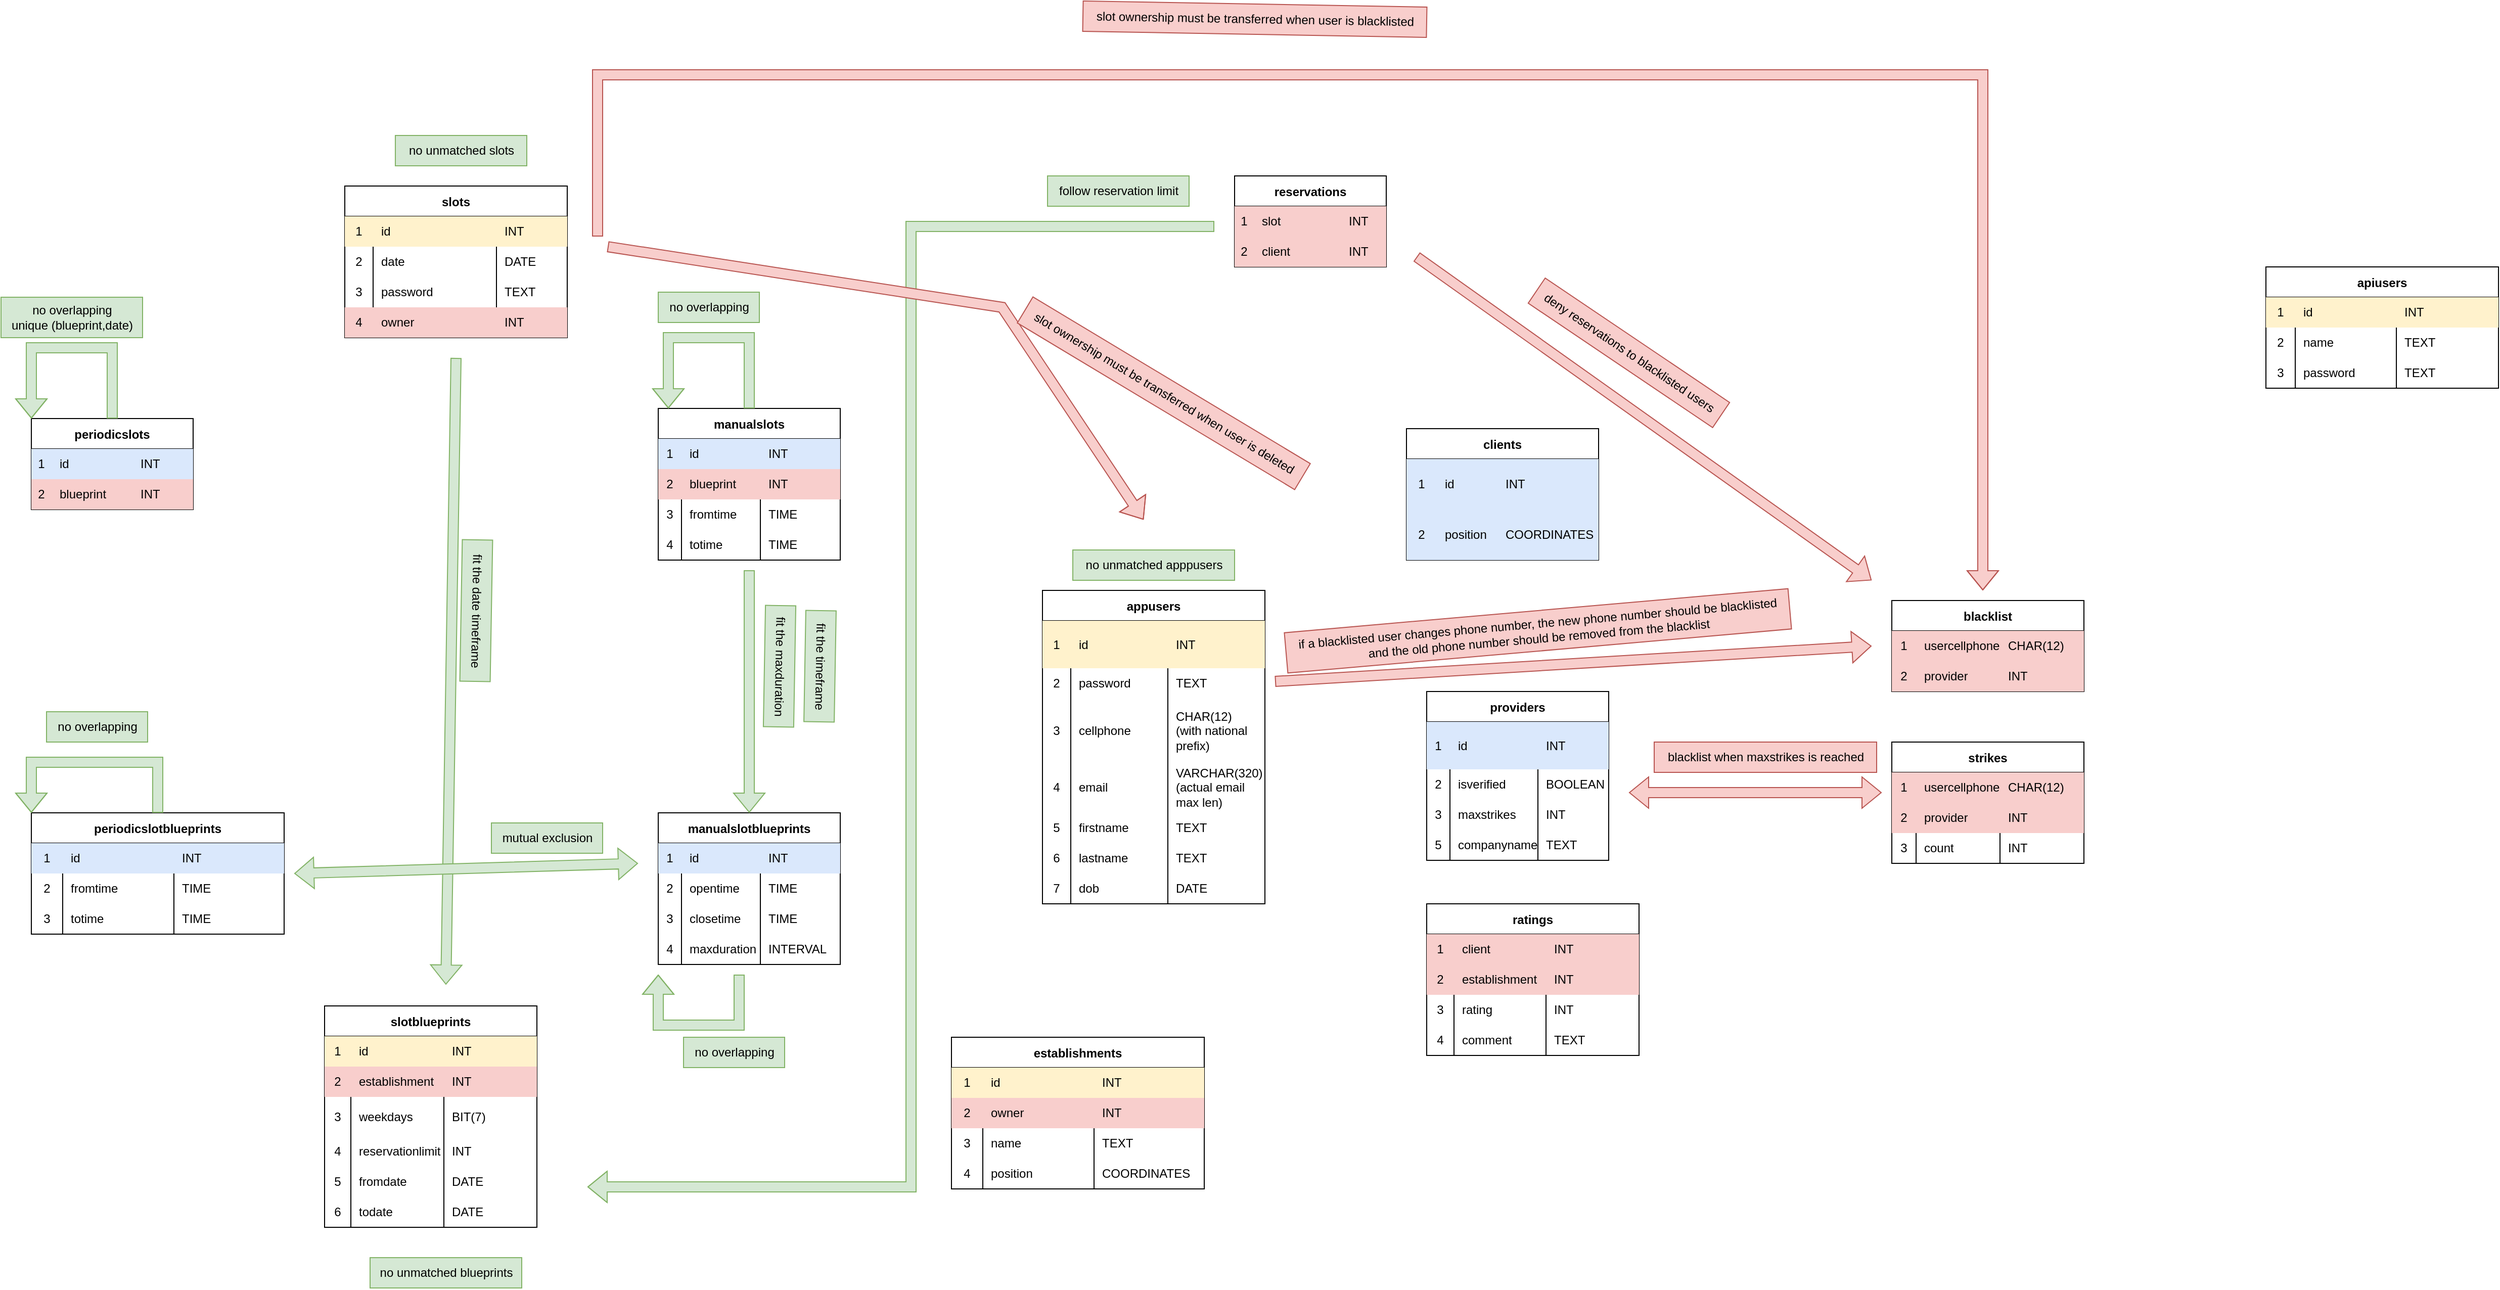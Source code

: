 <mxfile version="20.3.0" type="device"><diagram id="MFqtMXDh9N-7b9IdmwzD" name="Page-1"><mxGraphModel dx="3342" dy="904" grid="1" gridSize="10" guides="1" tooltips="1" connect="1" arrows="1" fold="1" page="1" pageScale="1" pageWidth="1920" pageHeight="1200" math="0" shadow="0"><root><mxCell id="0"/><mxCell id="1" parent="0"/><mxCell id="uMW_TcSKmZ-UEczEdqZ4-3" value="periodicslots" style="shape=table;startSize=30;container=1;collapsible=0;childLayout=tableLayout;fixedRows=1;rowLines=0;fontStyle=1;" parent="1" vertex="1"><mxGeometry x="-820" y="760" width="160" height="90" as="geometry"/></mxCell><mxCell id="uMW_TcSKmZ-UEczEdqZ4-4" value="" style="shape=tableRow;horizontal=0;startSize=0;swimlaneHead=0;swimlaneBody=0;top=0;left=0;bottom=0;right=0;collapsible=0;dropTarget=0;fillColor=#dae8fc;points=[[0,0.5],[1,0.5]];portConstraint=eastwest;strokeColor=#6c8ebf;" parent="uMW_TcSKmZ-UEczEdqZ4-3" vertex="1"><mxGeometry y="30" width="160" height="30" as="geometry"/></mxCell><mxCell id="uMW_TcSKmZ-UEczEdqZ4-5" value="1" style="shape=partialRectangle;html=1;whiteSpace=wrap;connectable=0;fillColor=none;top=0;left=0;bottom=0;right=0;overflow=hidden;pointerEvents=1;" parent="uMW_TcSKmZ-UEczEdqZ4-4" vertex="1"><mxGeometry width="20" height="30" as="geometry"><mxRectangle width="20" height="30" as="alternateBounds"/></mxGeometry></mxCell><mxCell id="uMW_TcSKmZ-UEczEdqZ4-6" value="id" style="shape=partialRectangle;html=1;whiteSpace=wrap;connectable=0;fillColor=none;top=0;left=0;bottom=0;right=0;align=left;spacingLeft=6;overflow=hidden;" parent="uMW_TcSKmZ-UEczEdqZ4-4" vertex="1"><mxGeometry x="20" width="80" height="30" as="geometry"><mxRectangle width="80" height="30" as="alternateBounds"/></mxGeometry></mxCell><mxCell id="uMW_TcSKmZ-UEczEdqZ4-7" value="INT" style="shape=partialRectangle;html=1;whiteSpace=wrap;connectable=0;fillColor=none;top=0;left=0;bottom=0;right=0;align=left;spacingLeft=6;overflow=hidden;" parent="uMW_TcSKmZ-UEczEdqZ4-4" vertex="1"><mxGeometry x="100" width="60" height="30" as="geometry"><mxRectangle width="60" height="30" as="alternateBounds"/></mxGeometry></mxCell><mxCell id="uMW_TcSKmZ-UEczEdqZ4-8" value="" style="shape=tableRow;horizontal=0;startSize=0;swimlaneHead=0;swimlaneBody=0;top=0;left=0;bottom=0;right=0;collapsible=0;dropTarget=0;fillColor=#f8cecc;points=[[0,0.5],[1,0.5]];portConstraint=eastwest;strokeColor=#b85450;" parent="uMW_TcSKmZ-UEczEdqZ4-3" vertex="1"><mxGeometry y="60" width="160" height="30" as="geometry"/></mxCell><mxCell id="uMW_TcSKmZ-UEczEdqZ4-9" value="2" style="shape=partialRectangle;html=1;whiteSpace=wrap;connectable=0;fillColor=none;top=0;left=0;bottom=0;right=0;overflow=hidden;" parent="uMW_TcSKmZ-UEczEdqZ4-8" vertex="1"><mxGeometry width="20" height="30" as="geometry"><mxRectangle width="20" height="30" as="alternateBounds"/></mxGeometry></mxCell><mxCell id="uMW_TcSKmZ-UEczEdqZ4-10" value="blueprint" style="shape=partialRectangle;html=1;whiteSpace=wrap;connectable=0;fillColor=none;top=0;left=0;bottom=0;right=0;align=left;spacingLeft=6;overflow=hidden;" parent="uMW_TcSKmZ-UEczEdqZ4-8" vertex="1"><mxGeometry x="20" width="80" height="30" as="geometry"><mxRectangle width="80" height="30" as="alternateBounds"/></mxGeometry></mxCell><mxCell id="uMW_TcSKmZ-UEczEdqZ4-11" value="INT" style="shape=partialRectangle;html=1;whiteSpace=wrap;connectable=0;fillColor=none;top=0;left=0;bottom=0;right=0;align=left;spacingLeft=6;overflow=hidden;" parent="uMW_TcSKmZ-UEczEdqZ4-8" vertex="1"><mxGeometry x="100" width="60" height="30" as="geometry"><mxRectangle width="60" height="30" as="alternateBounds"/></mxGeometry></mxCell><mxCell id="uMW_TcSKmZ-UEczEdqZ4-12" value="manualslots" style="shape=table;startSize=30;container=1;collapsible=0;childLayout=tableLayout;fixedRows=1;rowLines=0;fontStyle=1;" parent="1" vertex="1"><mxGeometry x="-200" y="750" width="180" height="150" as="geometry"/></mxCell><mxCell id="uMW_TcSKmZ-UEczEdqZ4-13" value="" style="shape=tableRow;horizontal=0;startSize=0;swimlaneHead=0;swimlaneBody=0;top=0;left=0;bottom=0;right=0;collapsible=0;dropTarget=0;fillColor=#dae8fc;points=[[0,0.5],[1,0.5]];portConstraint=eastwest;strokeColor=#6c8ebf;" parent="uMW_TcSKmZ-UEczEdqZ4-12" vertex="1"><mxGeometry y="30" width="180" height="30" as="geometry"/></mxCell><mxCell id="uMW_TcSKmZ-UEczEdqZ4-14" value="1" style="shape=partialRectangle;html=1;whiteSpace=wrap;connectable=0;fillColor=none;top=0;left=0;bottom=0;right=0;overflow=hidden;pointerEvents=1;" parent="uMW_TcSKmZ-UEczEdqZ4-13" vertex="1"><mxGeometry width="23" height="30" as="geometry"><mxRectangle width="23" height="30" as="alternateBounds"/></mxGeometry></mxCell><mxCell id="uMW_TcSKmZ-UEczEdqZ4-15" value="id" style="shape=partialRectangle;html=1;whiteSpace=wrap;connectable=0;fillColor=none;top=0;left=0;bottom=0;right=0;align=left;spacingLeft=6;overflow=hidden;" parent="uMW_TcSKmZ-UEczEdqZ4-13" vertex="1"><mxGeometry x="23" width="78" height="30" as="geometry"><mxRectangle width="78" height="30" as="alternateBounds"/></mxGeometry></mxCell><mxCell id="uMW_TcSKmZ-UEczEdqZ4-16" value="INT" style="shape=partialRectangle;html=1;whiteSpace=wrap;connectable=0;fillColor=none;top=0;left=0;bottom=0;right=0;align=left;spacingLeft=6;overflow=hidden;" parent="uMW_TcSKmZ-UEczEdqZ4-13" vertex="1"><mxGeometry x="101" width="79" height="30" as="geometry"><mxRectangle width="79" height="30" as="alternateBounds"/></mxGeometry></mxCell><mxCell id="uMW_TcSKmZ-UEczEdqZ4-17" style="shape=tableRow;horizontal=0;startSize=0;swimlaneHead=0;swimlaneBody=0;top=0;left=0;bottom=0;right=0;collapsible=0;dropTarget=0;fillColor=#f8cecc;points=[[0,0.5],[1,0.5]];portConstraint=eastwest;strokeColor=#b85450;" parent="uMW_TcSKmZ-UEczEdqZ4-12" vertex="1"><mxGeometry y="60" width="180" height="30" as="geometry"/></mxCell><mxCell id="uMW_TcSKmZ-UEczEdqZ4-18" value="2" style="shape=partialRectangle;html=1;whiteSpace=wrap;connectable=0;fillColor=none;top=0;left=0;bottom=0;right=0;overflow=hidden;pointerEvents=1;" parent="uMW_TcSKmZ-UEczEdqZ4-17" vertex="1"><mxGeometry width="23" height="30" as="geometry"><mxRectangle width="23" height="30" as="alternateBounds"/></mxGeometry></mxCell><mxCell id="uMW_TcSKmZ-UEczEdqZ4-19" value="blueprint" style="shape=partialRectangle;html=1;whiteSpace=wrap;connectable=0;fillColor=none;top=0;left=0;bottom=0;right=0;align=left;spacingLeft=6;overflow=hidden;" parent="uMW_TcSKmZ-UEczEdqZ4-17" vertex="1"><mxGeometry x="23" width="78" height="30" as="geometry"><mxRectangle width="78" height="30" as="alternateBounds"/></mxGeometry></mxCell><mxCell id="uMW_TcSKmZ-UEczEdqZ4-20" value="INT" style="shape=partialRectangle;html=1;whiteSpace=wrap;connectable=0;fillColor=none;top=0;left=0;bottom=0;right=0;align=left;spacingLeft=6;overflow=hidden;" parent="uMW_TcSKmZ-UEczEdqZ4-17" vertex="1"><mxGeometry x="101" width="79" height="30" as="geometry"><mxRectangle width="79" height="30" as="alternateBounds"/></mxGeometry></mxCell><mxCell id="uMW_TcSKmZ-UEczEdqZ4-21" value="" style="shape=tableRow;horizontal=0;startSize=0;swimlaneHead=0;swimlaneBody=0;top=0;left=0;bottom=0;right=0;collapsible=0;dropTarget=0;fillColor=none;points=[[0,0.5],[1,0.5]];portConstraint=eastwest;" parent="uMW_TcSKmZ-UEczEdqZ4-12" vertex="1"><mxGeometry y="90" width="180" height="30" as="geometry"/></mxCell><mxCell id="uMW_TcSKmZ-UEczEdqZ4-22" value="3" style="shape=partialRectangle;html=1;whiteSpace=wrap;connectable=0;fillColor=none;top=0;left=0;bottom=0;right=0;overflow=hidden;" parent="uMW_TcSKmZ-UEczEdqZ4-21" vertex="1"><mxGeometry width="23" height="30" as="geometry"><mxRectangle width="23" height="30" as="alternateBounds"/></mxGeometry></mxCell><mxCell id="uMW_TcSKmZ-UEczEdqZ4-23" value="fromtime" style="shape=partialRectangle;html=1;whiteSpace=wrap;connectable=0;fillColor=none;top=0;left=0;bottom=0;right=0;align=left;spacingLeft=6;overflow=hidden;" parent="uMW_TcSKmZ-UEczEdqZ4-21" vertex="1"><mxGeometry x="23" width="78" height="30" as="geometry"><mxRectangle width="78" height="30" as="alternateBounds"/></mxGeometry></mxCell><mxCell id="uMW_TcSKmZ-UEczEdqZ4-24" value="TIME" style="shape=partialRectangle;html=1;whiteSpace=wrap;connectable=0;fillColor=none;top=0;left=0;bottom=0;right=0;align=left;spacingLeft=6;overflow=hidden;" parent="uMW_TcSKmZ-UEczEdqZ4-21" vertex="1"><mxGeometry x="101" width="79" height="30" as="geometry"><mxRectangle width="79" height="30" as="alternateBounds"/></mxGeometry></mxCell><mxCell id="uMW_TcSKmZ-UEczEdqZ4-25" value="" style="shape=tableRow;horizontal=0;startSize=0;swimlaneHead=0;swimlaneBody=0;top=0;left=0;bottom=0;right=0;collapsible=0;dropTarget=0;fillColor=none;points=[[0,0.5],[1,0.5]];portConstraint=eastwest;" parent="uMW_TcSKmZ-UEczEdqZ4-12" vertex="1"><mxGeometry y="120" width="180" height="30" as="geometry"/></mxCell><mxCell id="uMW_TcSKmZ-UEczEdqZ4-26" value="4" style="shape=partialRectangle;html=1;whiteSpace=wrap;connectable=0;fillColor=none;top=0;left=0;bottom=0;right=0;overflow=hidden;" parent="uMW_TcSKmZ-UEczEdqZ4-25" vertex="1"><mxGeometry width="23" height="30" as="geometry"><mxRectangle width="23" height="30" as="alternateBounds"/></mxGeometry></mxCell><mxCell id="uMW_TcSKmZ-UEczEdqZ4-27" value="totime" style="shape=partialRectangle;html=1;whiteSpace=wrap;connectable=0;fillColor=none;top=0;left=0;bottom=0;right=0;align=left;spacingLeft=6;overflow=hidden;" parent="uMW_TcSKmZ-UEczEdqZ4-25" vertex="1"><mxGeometry x="23" width="78" height="30" as="geometry"><mxRectangle width="78" height="30" as="alternateBounds"/></mxGeometry></mxCell><mxCell id="uMW_TcSKmZ-UEczEdqZ4-28" value="TIME" style="shape=partialRectangle;html=1;whiteSpace=wrap;connectable=0;fillColor=none;top=0;left=0;bottom=0;right=0;align=left;spacingLeft=6;overflow=hidden;" parent="uMW_TcSKmZ-UEczEdqZ4-25" vertex="1"><mxGeometry x="101" width="79" height="30" as="geometry"><mxRectangle width="79" height="30" as="alternateBounds"/></mxGeometry></mxCell><mxCell id="uMW_TcSKmZ-UEczEdqZ4-29" value="apiusers" style="shape=table;startSize=30;container=1;collapsible=0;childLayout=tableLayout;fixedRows=1;rowLines=0;fontStyle=1;" parent="1" vertex="1"><mxGeometry x="1390" y="610" width="230" height="120" as="geometry"/></mxCell><mxCell id="uMW_TcSKmZ-UEczEdqZ4-30" value="" style="shape=tableRow;horizontal=0;startSize=0;swimlaneHead=0;swimlaneBody=0;top=0;left=0;bottom=0;right=0;collapsible=0;dropTarget=0;fillColor=#fff2cc;points=[[0,0.5],[1,0.5]];portConstraint=eastwest;strokeColor=#d6b656;" parent="uMW_TcSKmZ-UEczEdqZ4-29" vertex="1"><mxGeometry y="30" width="230" height="30" as="geometry"/></mxCell><mxCell id="uMW_TcSKmZ-UEczEdqZ4-31" value="1" style="shape=partialRectangle;html=1;whiteSpace=wrap;connectable=0;fillColor=none;top=0;left=0;bottom=0;right=0;overflow=hidden;pointerEvents=1;" parent="uMW_TcSKmZ-UEczEdqZ4-30" vertex="1"><mxGeometry width="29" height="30" as="geometry"><mxRectangle width="29" height="30" as="alternateBounds"/></mxGeometry></mxCell><mxCell id="uMW_TcSKmZ-UEczEdqZ4-32" value="id" style="shape=partialRectangle;html=1;whiteSpace=wrap;connectable=0;fillColor=none;top=0;left=0;bottom=0;right=0;align=left;spacingLeft=6;overflow=hidden;" parent="uMW_TcSKmZ-UEczEdqZ4-30" vertex="1"><mxGeometry x="29" width="100" height="30" as="geometry"><mxRectangle width="100" height="30" as="alternateBounds"/></mxGeometry></mxCell><mxCell id="uMW_TcSKmZ-UEczEdqZ4-33" value="INT" style="shape=partialRectangle;html=1;whiteSpace=wrap;connectable=0;fillColor=none;top=0;left=0;bottom=0;right=0;align=left;spacingLeft=6;overflow=hidden;" parent="uMW_TcSKmZ-UEczEdqZ4-30" vertex="1"><mxGeometry x="129" width="101" height="30" as="geometry"><mxRectangle width="101" height="30" as="alternateBounds"/></mxGeometry></mxCell><mxCell id="uMW_TcSKmZ-UEczEdqZ4-34" style="shape=tableRow;horizontal=0;startSize=0;swimlaneHead=0;swimlaneBody=0;top=0;left=0;bottom=0;right=0;collapsible=0;dropTarget=0;fillColor=none;points=[[0,0.5],[1,0.5]];portConstraint=eastwest;" parent="uMW_TcSKmZ-UEczEdqZ4-29" vertex="1"><mxGeometry y="60" width="230" height="30" as="geometry"/></mxCell><mxCell id="uMW_TcSKmZ-UEczEdqZ4-35" value="2" style="shape=partialRectangle;html=1;whiteSpace=wrap;connectable=0;fillColor=none;top=0;left=0;bottom=0;right=0;overflow=hidden;pointerEvents=1;" parent="uMW_TcSKmZ-UEczEdqZ4-34" vertex="1"><mxGeometry width="29" height="30" as="geometry"><mxRectangle width="29" height="30" as="alternateBounds"/></mxGeometry></mxCell><mxCell id="uMW_TcSKmZ-UEczEdqZ4-36" value="name" style="shape=partialRectangle;html=1;whiteSpace=wrap;connectable=0;fillColor=none;top=0;left=0;bottom=0;right=0;align=left;spacingLeft=6;overflow=hidden;" parent="uMW_TcSKmZ-UEczEdqZ4-34" vertex="1"><mxGeometry x="29" width="100" height="30" as="geometry"><mxRectangle width="100" height="30" as="alternateBounds"/></mxGeometry></mxCell><mxCell id="uMW_TcSKmZ-UEczEdqZ4-37" value="TEXT" style="shape=partialRectangle;html=1;whiteSpace=wrap;connectable=0;fillColor=none;top=0;left=0;bottom=0;right=0;align=left;spacingLeft=6;overflow=hidden;" parent="uMW_TcSKmZ-UEczEdqZ4-34" vertex="1"><mxGeometry x="129" width="101" height="30" as="geometry"><mxRectangle width="101" height="30" as="alternateBounds"/></mxGeometry></mxCell><mxCell id="uMW_TcSKmZ-UEczEdqZ4-38" style="shape=tableRow;horizontal=0;startSize=0;swimlaneHead=0;swimlaneBody=0;top=0;left=0;bottom=0;right=0;collapsible=0;dropTarget=0;fillColor=none;points=[[0,0.5],[1,0.5]];portConstraint=eastwest;" parent="uMW_TcSKmZ-UEczEdqZ4-29" vertex="1"><mxGeometry y="90" width="230" height="30" as="geometry"/></mxCell><mxCell id="uMW_TcSKmZ-UEczEdqZ4-39" value="3" style="shape=partialRectangle;html=1;whiteSpace=wrap;connectable=0;fillColor=none;top=0;left=0;bottom=0;right=0;overflow=hidden;pointerEvents=1;" parent="uMW_TcSKmZ-UEczEdqZ4-38" vertex="1"><mxGeometry width="29" height="30" as="geometry"><mxRectangle width="29" height="30" as="alternateBounds"/></mxGeometry></mxCell><mxCell id="uMW_TcSKmZ-UEczEdqZ4-40" value="password" style="shape=partialRectangle;html=1;whiteSpace=wrap;connectable=0;fillColor=none;top=0;left=0;bottom=0;right=0;align=left;spacingLeft=6;overflow=hidden;" parent="uMW_TcSKmZ-UEczEdqZ4-38" vertex="1"><mxGeometry x="29" width="100" height="30" as="geometry"><mxRectangle width="100" height="30" as="alternateBounds"/></mxGeometry></mxCell><mxCell id="uMW_TcSKmZ-UEczEdqZ4-41" value="TEXT" style="shape=partialRectangle;html=1;whiteSpace=wrap;connectable=0;fillColor=none;top=0;left=0;bottom=0;right=0;align=left;spacingLeft=6;overflow=hidden;" parent="uMW_TcSKmZ-UEczEdqZ4-38" vertex="1"><mxGeometry x="129" width="101" height="30" as="geometry"><mxRectangle width="101" height="30" as="alternateBounds"/></mxGeometry></mxCell><mxCell id="uMW_TcSKmZ-UEczEdqZ4-42" value="appusers" style="shape=table;startSize=30;container=1;collapsible=0;childLayout=tableLayout;fixedRows=1;rowLines=0;fontStyle=1;" parent="1" vertex="1"><mxGeometry x="180" y="930" width="220" height="310" as="geometry"/></mxCell><mxCell id="uMW_TcSKmZ-UEczEdqZ4-43" value="" style="shape=tableRow;horizontal=0;startSize=0;swimlaneHead=0;swimlaneBody=0;top=0;left=0;bottom=0;right=0;collapsible=0;dropTarget=0;fillColor=#fff2cc;points=[[0,0.5],[1,0.5]];portConstraint=eastwest;strokeColor=#d6b656;" parent="uMW_TcSKmZ-UEczEdqZ4-42" vertex="1"><mxGeometry y="30" width="220" height="47" as="geometry"/></mxCell><mxCell id="uMW_TcSKmZ-UEczEdqZ4-44" value="1" style="shape=partialRectangle;html=1;whiteSpace=wrap;connectable=0;fillColor=none;top=0;left=0;bottom=0;right=0;overflow=hidden;pointerEvents=1;" parent="uMW_TcSKmZ-UEczEdqZ4-43" vertex="1"><mxGeometry width="28" height="47" as="geometry"><mxRectangle width="28" height="47" as="alternateBounds"/></mxGeometry></mxCell><mxCell id="uMW_TcSKmZ-UEczEdqZ4-45" value="id" style="shape=partialRectangle;html=1;whiteSpace=wrap;connectable=0;fillColor=none;top=0;left=0;bottom=0;right=0;align=left;spacingLeft=6;overflow=hidden;" parent="uMW_TcSKmZ-UEczEdqZ4-43" vertex="1"><mxGeometry x="28" width="96" height="47" as="geometry"><mxRectangle width="96" height="47" as="alternateBounds"/></mxGeometry></mxCell><mxCell id="uMW_TcSKmZ-UEczEdqZ4-46" value="INT" style="shape=partialRectangle;html=1;whiteSpace=wrap;connectable=0;fillColor=none;top=0;left=0;bottom=0;right=0;align=left;spacingLeft=6;overflow=hidden;" parent="uMW_TcSKmZ-UEczEdqZ4-43" vertex="1"><mxGeometry x="124" width="96" height="47" as="geometry"><mxRectangle width="96" height="47" as="alternateBounds"/></mxGeometry></mxCell><mxCell id="uMW_TcSKmZ-UEczEdqZ4-47" style="shape=tableRow;horizontal=0;startSize=0;swimlaneHead=0;swimlaneBody=0;top=0;left=0;bottom=0;right=0;collapsible=0;dropTarget=0;fillColor=none;points=[[0,0.5],[1,0.5]];portConstraint=eastwest;" parent="uMW_TcSKmZ-UEczEdqZ4-42" vertex="1"><mxGeometry y="77" width="220" height="30" as="geometry"/></mxCell><mxCell id="uMW_TcSKmZ-UEczEdqZ4-48" value="2" style="shape=partialRectangle;html=1;whiteSpace=wrap;connectable=0;fillColor=none;top=0;left=0;bottom=0;right=0;overflow=hidden;pointerEvents=1;" parent="uMW_TcSKmZ-UEczEdqZ4-47" vertex="1"><mxGeometry width="28" height="30" as="geometry"><mxRectangle width="28" height="30" as="alternateBounds"/></mxGeometry></mxCell><mxCell id="uMW_TcSKmZ-UEczEdqZ4-49" value="password" style="shape=partialRectangle;html=1;whiteSpace=wrap;connectable=0;fillColor=none;top=0;left=0;bottom=0;right=0;align=left;spacingLeft=6;overflow=hidden;" parent="uMW_TcSKmZ-UEczEdqZ4-47" vertex="1"><mxGeometry x="28" width="96" height="30" as="geometry"><mxRectangle width="96" height="30" as="alternateBounds"/></mxGeometry></mxCell><mxCell id="uMW_TcSKmZ-UEczEdqZ4-50" value="TEXT" style="shape=partialRectangle;html=1;whiteSpace=wrap;connectable=0;fillColor=none;top=0;left=0;bottom=0;right=0;align=left;spacingLeft=6;overflow=hidden;" parent="uMW_TcSKmZ-UEczEdqZ4-47" vertex="1"><mxGeometry x="124" width="96" height="30" as="geometry"><mxRectangle width="96" height="30" as="alternateBounds"/></mxGeometry></mxCell><mxCell id="uMW_TcSKmZ-UEczEdqZ4-51" style="shape=tableRow;horizontal=0;startSize=0;swimlaneHead=0;swimlaneBody=0;top=0;left=0;bottom=0;right=0;collapsible=0;dropTarget=0;fillColor=none;points=[[0,0.5],[1,0.5]];portConstraint=eastwest;" parent="uMW_TcSKmZ-UEczEdqZ4-42" vertex="1"><mxGeometry y="107" width="220" height="63" as="geometry"/></mxCell><mxCell id="uMW_TcSKmZ-UEczEdqZ4-52" value="3" style="shape=partialRectangle;html=1;whiteSpace=wrap;connectable=0;fillColor=none;top=0;left=0;bottom=0;right=0;overflow=hidden;pointerEvents=1;" parent="uMW_TcSKmZ-UEczEdqZ4-51" vertex="1"><mxGeometry width="28" height="63" as="geometry"><mxRectangle width="28" height="63" as="alternateBounds"/></mxGeometry></mxCell><mxCell id="uMW_TcSKmZ-UEczEdqZ4-53" value="cellphone" style="shape=partialRectangle;html=1;whiteSpace=wrap;connectable=0;fillColor=none;top=0;left=0;bottom=0;right=0;align=left;spacingLeft=6;overflow=hidden;" parent="uMW_TcSKmZ-UEczEdqZ4-51" vertex="1"><mxGeometry x="28" width="96" height="63" as="geometry"><mxRectangle width="96" height="63" as="alternateBounds"/></mxGeometry></mxCell><mxCell id="uMW_TcSKmZ-UEczEdqZ4-54" value="CHAR(12)&lt;br&gt;(with national prefix)" style="shape=partialRectangle;html=1;whiteSpace=wrap;connectable=0;fillColor=none;top=0;left=0;bottom=0;right=0;align=left;spacingLeft=6;overflow=hidden;" parent="uMW_TcSKmZ-UEczEdqZ4-51" vertex="1"><mxGeometry x="124" width="96" height="63" as="geometry"><mxRectangle width="96" height="63" as="alternateBounds"/></mxGeometry></mxCell><mxCell id="uMW_TcSKmZ-UEczEdqZ4-55" style="shape=tableRow;horizontal=0;startSize=0;swimlaneHead=0;swimlaneBody=0;top=0;left=0;bottom=0;right=0;collapsible=0;dropTarget=0;fillColor=none;points=[[0,0.5],[1,0.5]];portConstraint=eastwest;" parent="uMW_TcSKmZ-UEczEdqZ4-42" vertex="1"><mxGeometry y="170" width="220" height="50" as="geometry"/></mxCell><mxCell id="uMW_TcSKmZ-UEczEdqZ4-56" value="4" style="shape=partialRectangle;html=1;whiteSpace=wrap;connectable=0;fillColor=none;top=0;left=0;bottom=0;right=0;overflow=hidden;pointerEvents=1;" parent="uMW_TcSKmZ-UEczEdqZ4-55" vertex="1"><mxGeometry width="28" height="50" as="geometry"><mxRectangle width="28" height="50" as="alternateBounds"/></mxGeometry></mxCell><mxCell id="uMW_TcSKmZ-UEczEdqZ4-57" value="email" style="shape=partialRectangle;html=1;whiteSpace=wrap;connectable=0;fillColor=none;top=0;left=0;bottom=0;right=0;align=left;spacingLeft=6;overflow=hidden;" parent="uMW_TcSKmZ-UEczEdqZ4-55" vertex="1"><mxGeometry x="28" width="96" height="50" as="geometry"><mxRectangle width="96" height="50" as="alternateBounds"/></mxGeometry></mxCell><mxCell id="uMW_TcSKmZ-UEczEdqZ4-58" value="VARCHAR(320)&lt;br&gt;(actual email max len)" style="shape=partialRectangle;html=1;whiteSpace=wrap;connectable=0;fillColor=none;top=0;left=0;bottom=0;right=0;align=left;spacingLeft=6;overflow=hidden;" parent="uMW_TcSKmZ-UEczEdqZ4-55" vertex="1"><mxGeometry x="124" width="96" height="50" as="geometry"><mxRectangle width="96" height="50" as="alternateBounds"/></mxGeometry></mxCell><mxCell id="uMW_TcSKmZ-UEczEdqZ4-59" style="shape=tableRow;horizontal=0;startSize=0;swimlaneHead=0;swimlaneBody=0;top=0;left=0;bottom=0;right=0;collapsible=0;dropTarget=0;fillColor=none;points=[[0,0.5],[1,0.5]];portConstraint=eastwest;" parent="uMW_TcSKmZ-UEczEdqZ4-42" vertex="1"><mxGeometry y="220" width="220" height="30" as="geometry"/></mxCell><mxCell id="uMW_TcSKmZ-UEczEdqZ4-60" value="5" style="shape=partialRectangle;html=1;whiteSpace=wrap;connectable=0;fillColor=none;top=0;left=0;bottom=0;right=0;overflow=hidden;pointerEvents=1;" parent="uMW_TcSKmZ-UEczEdqZ4-59" vertex="1"><mxGeometry width="28" height="30" as="geometry"><mxRectangle width="28" height="30" as="alternateBounds"/></mxGeometry></mxCell><mxCell id="uMW_TcSKmZ-UEczEdqZ4-61" value="firstname" style="shape=partialRectangle;html=1;whiteSpace=wrap;connectable=0;fillColor=none;top=0;left=0;bottom=0;right=0;align=left;spacingLeft=6;overflow=hidden;" parent="uMW_TcSKmZ-UEczEdqZ4-59" vertex="1"><mxGeometry x="28" width="96" height="30" as="geometry"><mxRectangle width="96" height="30" as="alternateBounds"/></mxGeometry></mxCell><mxCell id="uMW_TcSKmZ-UEczEdqZ4-62" value="TEXT" style="shape=partialRectangle;html=1;whiteSpace=wrap;connectable=0;fillColor=none;top=0;left=0;bottom=0;right=0;align=left;spacingLeft=6;overflow=hidden;" parent="uMW_TcSKmZ-UEczEdqZ4-59" vertex="1"><mxGeometry x="124" width="96" height="30" as="geometry"><mxRectangle width="96" height="30" as="alternateBounds"/></mxGeometry></mxCell><mxCell id="uMW_TcSKmZ-UEczEdqZ4-63" style="shape=tableRow;horizontal=0;startSize=0;swimlaneHead=0;swimlaneBody=0;top=0;left=0;bottom=0;right=0;collapsible=0;dropTarget=0;fillColor=none;points=[[0,0.5],[1,0.5]];portConstraint=eastwest;" parent="uMW_TcSKmZ-UEczEdqZ4-42" vertex="1"><mxGeometry y="250" width="220" height="30" as="geometry"/></mxCell><mxCell id="uMW_TcSKmZ-UEczEdqZ4-64" value="6" style="shape=partialRectangle;html=1;whiteSpace=wrap;connectable=0;fillColor=none;top=0;left=0;bottom=0;right=0;overflow=hidden;pointerEvents=1;" parent="uMW_TcSKmZ-UEczEdqZ4-63" vertex="1"><mxGeometry width="28" height="30" as="geometry"><mxRectangle width="28" height="30" as="alternateBounds"/></mxGeometry></mxCell><mxCell id="uMW_TcSKmZ-UEczEdqZ4-65" value="lastname" style="shape=partialRectangle;html=1;whiteSpace=wrap;connectable=0;fillColor=none;top=0;left=0;bottom=0;right=0;align=left;spacingLeft=6;overflow=hidden;" parent="uMW_TcSKmZ-UEczEdqZ4-63" vertex="1"><mxGeometry x="28" width="96" height="30" as="geometry"><mxRectangle width="96" height="30" as="alternateBounds"/></mxGeometry></mxCell><mxCell id="uMW_TcSKmZ-UEczEdqZ4-66" value="TEXT" style="shape=partialRectangle;html=1;whiteSpace=wrap;connectable=0;fillColor=none;top=0;left=0;bottom=0;right=0;align=left;spacingLeft=6;overflow=hidden;" parent="uMW_TcSKmZ-UEczEdqZ4-63" vertex="1"><mxGeometry x="124" width="96" height="30" as="geometry"><mxRectangle width="96" height="30" as="alternateBounds"/></mxGeometry></mxCell><mxCell id="uMW_TcSKmZ-UEczEdqZ4-67" style="shape=tableRow;horizontal=0;startSize=0;swimlaneHead=0;swimlaneBody=0;top=0;left=0;bottom=0;right=0;collapsible=0;dropTarget=0;fillColor=none;points=[[0,0.5],[1,0.5]];portConstraint=eastwest;" parent="uMW_TcSKmZ-UEczEdqZ4-42" vertex="1"><mxGeometry y="280" width="220" height="30" as="geometry"/></mxCell><mxCell id="uMW_TcSKmZ-UEczEdqZ4-68" value="7" style="shape=partialRectangle;html=1;whiteSpace=wrap;connectable=0;fillColor=none;top=0;left=0;bottom=0;right=0;overflow=hidden;pointerEvents=1;" parent="uMW_TcSKmZ-UEczEdqZ4-67" vertex="1"><mxGeometry width="28" height="30" as="geometry"><mxRectangle width="28" height="30" as="alternateBounds"/></mxGeometry></mxCell><mxCell id="uMW_TcSKmZ-UEczEdqZ4-69" value="dob" style="shape=partialRectangle;html=1;whiteSpace=wrap;connectable=0;fillColor=none;top=0;left=0;bottom=0;right=0;align=left;spacingLeft=6;overflow=hidden;" parent="uMW_TcSKmZ-UEczEdqZ4-67" vertex="1"><mxGeometry x="28" width="96" height="30" as="geometry"><mxRectangle width="96" height="30" as="alternateBounds"/></mxGeometry></mxCell><mxCell id="uMW_TcSKmZ-UEczEdqZ4-70" value="DATE" style="shape=partialRectangle;html=1;whiteSpace=wrap;connectable=0;fillColor=none;top=0;left=0;bottom=0;right=0;align=left;spacingLeft=6;overflow=hidden;" parent="uMW_TcSKmZ-UEczEdqZ4-67" vertex="1"><mxGeometry x="124" width="96" height="30" as="geometry"><mxRectangle width="96" height="30" as="alternateBounds"/></mxGeometry></mxCell><mxCell id="uMW_TcSKmZ-UEczEdqZ4-71" value="slots" style="shape=table;startSize=30;container=1;collapsible=0;childLayout=tableLayout;fixedRows=1;rowLines=0;fontStyle=1;" parent="1" vertex="1"><mxGeometry x="-510" y="530" width="220" height="150" as="geometry"/></mxCell><mxCell id="uMW_TcSKmZ-UEczEdqZ4-72" value="" style="shape=tableRow;horizontal=0;startSize=0;swimlaneHead=0;swimlaneBody=0;top=0;left=0;bottom=0;right=0;collapsible=0;dropTarget=0;fillColor=#fff2cc;points=[[0,0.5],[1,0.5]];portConstraint=eastwest;strokeColor=#d6b656;" parent="uMW_TcSKmZ-UEczEdqZ4-71" vertex="1"><mxGeometry y="30" width="220" height="30" as="geometry"/></mxCell><mxCell id="uMW_TcSKmZ-UEczEdqZ4-73" value="1" style="shape=partialRectangle;html=1;whiteSpace=wrap;connectable=0;fillColor=none;top=0;left=0;bottom=0;right=0;overflow=hidden;pointerEvents=1;" parent="uMW_TcSKmZ-UEczEdqZ4-72" vertex="1"><mxGeometry width="28" height="30" as="geometry"><mxRectangle width="28" height="30" as="alternateBounds"/></mxGeometry></mxCell><mxCell id="uMW_TcSKmZ-UEczEdqZ4-74" value="id" style="shape=partialRectangle;html=1;whiteSpace=wrap;connectable=0;fillColor=none;top=0;left=0;bottom=0;right=0;align=left;spacingLeft=6;overflow=hidden;" parent="uMW_TcSKmZ-UEczEdqZ4-72" vertex="1"><mxGeometry x="28" width="122" height="30" as="geometry"><mxRectangle width="122" height="30" as="alternateBounds"/></mxGeometry></mxCell><mxCell id="uMW_TcSKmZ-UEczEdqZ4-75" value="INT" style="shape=partialRectangle;html=1;whiteSpace=wrap;connectable=0;fillColor=none;top=0;left=0;bottom=0;right=0;align=left;spacingLeft=6;overflow=hidden;" parent="uMW_TcSKmZ-UEczEdqZ4-72" vertex="1"><mxGeometry x="150" width="70" height="30" as="geometry"><mxRectangle width="70" height="30" as="alternateBounds"/></mxGeometry></mxCell><mxCell id="uMW_TcSKmZ-UEczEdqZ4-76" style="shape=tableRow;horizontal=0;startSize=0;swimlaneHead=0;swimlaneBody=0;top=0;left=0;bottom=0;right=0;collapsible=0;dropTarget=0;fillColor=none;points=[[0,0.5],[1,0.5]];portConstraint=eastwest;strokeColor=#d6b656;" parent="uMW_TcSKmZ-UEczEdqZ4-71" vertex="1"><mxGeometry y="60" width="220" height="30" as="geometry"/></mxCell><mxCell id="uMW_TcSKmZ-UEczEdqZ4-77" value="2" style="shape=partialRectangle;html=1;whiteSpace=wrap;connectable=0;fillColor=none;top=0;left=0;bottom=0;right=0;overflow=hidden;pointerEvents=1;" parent="uMW_TcSKmZ-UEczEdqZ4-76" vertex="1"><mxGeometry width="28" height="30" as="geometry"><mxRectangle width="28" height="30" as="alternateBounds"/></mxGeometry></mxCell><mxCell id="uMW_TcSKmZ-UEczEdqZ4-78" value="date" style="shape=partialRectangle;html=1;whiteSpace=wrap;connectable=0;fillColor=none;top=0;left=0;bottom=0;right=0;align=left;spacingLeft=6;overflow=hidden;" parent="uMW_TcSKmZ-UEczEdqZ4-76" vertex="1"><mxGeometry x="28" width="122" height="30" as="geometry"><mxRectangle width="122" height="30" as="alternateBounds"/></mxGeometry></mxCell><mxCell id="uMW_TcSKmZ-UEczEdqZ4-79" value="DATE" style="shape=partialRectangle;html=1;whiteSpace=wrap;connectable=0;fillColor=none;top=0;left=0;bottom=0;right=0;align=left;spacingLeft=6;overflow=hidden;" parent="uMW_TcSKmZ-UEczEdqZ4-76" vertex="1"><mxGeometry x="150" width="70" height="30" as="geometry"><mxRectangle width="70" height="30" as="alternateBounds"/></mxGeometry></mxCell><mxCell id="uMW_TcSKmZ-UEczEdqZ4-80" style="shape=tableRow;horizontal=0;startSize=0;swimlaneHead=0;swimlaneBody=0;top=0;left=0;bottom=0;right=0;collapsible=0;dropTarget=0;fillColor=none;points=[[0,0.5],[1,0.5]];portConstraint=eastwest;strokeColor=#d6b656;" parent="uMW_TcSKmZ-UEczEdqZ4-71" vertex="1"><mxGeometry y="90" width="220" height="30" as="geometry"/></mxCell><mxCell id="uMW_TcSKmZ-UEczEdqZ4-81" value="3" style="shape=partialRectangle;html=1;whiteSpace=wrap;connectable=0;fillColor=none;top=0;left=0;bottom=0;right=0;overflow=hidden;pointerEvents=1;" parent="uMW_TcSKmZ-UEczEdqZ4-80" vertex="1"><mxGeometry width="28" height="30" as="geometry"><mxRectangle width="28" height="30" as="alternateBounds"/></mxGeometry></mxCell><mxCell id="uMW_TcSKmZ-UEczEdqZ4-82" value="password" style="shape=partialRectangle;html=1;whiteSpace=wrap;connectable=0;fillColor=none;top=0;left=0;bottom=0;right=0;align=left;spacingLeft=6;overflow=hidden;" parent="uMW_TcSKmZ-UEczEdqZ4-80" vertex="1"><mxGeometry x="28" width="122" height="30" as="geometry"><mxRectangle width="122" height="30" as="alternateBounds"/></mxGeometry></mxCell><mxCell id="uMW_TcSKmZ-UEczEdqZ4-83" value="TEXT" style="shape=partialRectangle;html=1;whiteSpace=wrap;connectable=0;fillColor=none;top=0;left=0;bottom=0;right=0;align=left;spacingLeft=6;overflow=hidden;" parent="uMW_TcSKmZ-UEczEdqZ4-80" vertex="1"><mxGeometry x="150" width="70" height="30" as="geometry"><mxRectangle width="70" height="30" as="alternateBounds"/></mxGeometry></mxCell><mxCell id="uMW_TcSKmZ-UEczEdqZ4-84" style="shape=tableRow;horizontal=0;startSize=0;swimlaneHead=0;swimlaneBody=0;top=0;left=0;bottom=0;right=0;collapsible=0;dropTarget=0;fillColor=#f8cecc;points=[[0,0.5],[1,0.5]];portConstraint=eastwest;strokeColor=#b85450;" parent="uMW_TcSKmZ-UEczEdqZ4-71" vertex="1"><mxGeometry y="120" width="220" height="30" as="geometry"/></mxCell><mxCell id="uMW_TcSKmZ-UEczEdqZ4-85" value="4" style="shape=partialRectangle;html=1;whiteSpace=wrap;connectable=0;fillColor=none;top=0;left=0;bottom=0;right=0;overflow=hidden;pointerEvents=1;" parent="uMW_TcSKmZ-UEczEdqZ4-84" vertex="1"><mxGeometry width="28" height="30" as="geometry"><mxRectangle width="28" height="30" as="alternateBounds"/></mxGeometry></mxCell><mxCell id="uMW_TcSKmZ-UEczEdqZ4-86" value="owner" style="shape=partialRectangle;html=1;whiteSpace=wrap;connectable=0;fillColor=none;top=0;left=0;bottom=0;right=0;align=left;spacingLeft=6;overflow=hidden;" parent="uMW_TcSKmZ-UEczEdqZ4-84" vertex="1"><mxGeometry x="28" width="122" height="30" as="geometry"><mxRectangle width="122" height="30" as="alternateBounds"/></mxGeometry></mxCell><mxCell id="uMW_TcSKmZ-UEczEdqZ4-87" value="INT" style="shape=partialRectangle;html=1;whiteSpace=wrap;connectable=0;fillColor=none;top=0;left=0;bottom=0;right=0;align=left;spacingLeft=6;overflow=hidden;" parent="uMW_TcSKmZ-UEczEdqZ4-84" vertex="1"><mxGeometry x="150" width="70" height="30" as="geometry"><mxRectangle width="70" height="30" as="alternateBounds"/></mxGeometry></mxCell><mxCell id="uMW_TcSKmZ-UEczEdqZ4-88" value="reservations" style="shape=table;startSize=30;container=1;collapsible=0;childLayout=tableLayout;fixedRows=1;rowLines=0;fontStyle=1;" parent="1" vertex="1"><mxGeometry x="370" y="520" width="150" height="90" as="geometry"/></mxCell><mxCell id="uMW_TcSKmZ-UEczEdqZ4-89" style="shape=tableRow;horizontal=0;startSize=0;swimlaneHead=0;swimlaneBody=0;top=0;left=0;bottom=0;right=0;collapsible=0;dropTarget=0;fillColor=#f8cecc;points=[[0,0.5],[1,0.5]];portConstraint=eastwest;strokeColor=#b85450;" parent="uMW_TcSKmZ-UEczEdqZ4-88" vertex="1"><mxGeometry y="30" width="150" height="30" as="geometry"/></mxCell><mxCell id="uMW_TcSKmZ-UEczEdqZ4-90" value="1" style="shape=partialRectangle;html=1;whiteSpace=wrap;connectable=0;fillColor=none;top=0;left=0;bottom=0;right=0;overflow=hidden;pointerEvents=1;" parent="uMW_TcSKmZ-UEczEdqZ4-89" vertex="1"><mxGeometry width="19" height="30" as="geometry"><mxRectangle width="19" height="30" as="alternateBounds"/></mxGeometry></mxCell><mxCell id="uMW_TcSKmZ-UEczEdqZ4-91" value="slot" style="shape=partialRectangle;html=1;whiteSpace=wrap;connectable=0;fillColor=none;top=0;left=0;bottom=0;right=0;align=left;spacingLeft=6;overflow=hidden;" parent="uMW_TcSKmZ-UEczEdqZ4-89" vertex="1"><mxGeometry x="19" width="86" height="30" as="geometry"><mxRectangle width="86" height="30" as="alternateBounds"/></mxGeometry></mxCell><mxCell id="uMW_TcSKmZ-UEczEdqZ4-92" value="INT" style="shape=partialRectangle;html=1;whiteSpace=wrap;connectable=0;fillColor=none;top=0;left=0;bottom=0;right=0;align=left;spacingLeft=6;overflow=hidden;" parent="uMW_TcSKmZ-UEczEdqZ4-89" vertex="1"><mxGeometry x="105" width="45" height="30" as="geometry"><mxRectangle width="45" height="30" as="alternateBounds"/></mxGeometry></mxCell><mxCell id="uMW_TcSKmZ-UEczEdqZ4-93" style="shape=tableRow;horizontal=0;startSize=0;swimlaneHead=0;swimlaneBody=0;top=0;left=0;bottom=0;right=0;collapsible=0;dropTarget=0;fillColor=#f8cecc;points=[[0,0.5],[1,0.5]];portConstraint=eastwest;strokeColor=#b85450;" parent="uMW_TcSKmZ-UEczEdqZ4-88" vertex="1"><mxGeometry y="60" width="150" height="30" as="geometry"/></mxCell><mxCell id="uMW_TcSKmZ-UEczEdqZ4-94" value="2" style="shape=partialRectangle;html=1;whiteSpace=wrap;connectable=0;fillColor=none;top=0;left=0;bottom=0;right=0;overflow=hidden;pointerEvents=1;" parent="uMW_TcSKmZ-UEczEdqZ4-93" vertex="1"><mxGeometry width="19" height="30" as="geometry"><mxRectangle width="19" height="30" as="alternateBounds"/></mxGeometry></mxCell><mxCell id="uMW_TcSKmZ-UEczEdqZ4-95" value="client" style="shape=partialRectangle;html=1;whiteSpace=wrap;connectable=0;fillColor=none;top=0;left=0;bottom=0;right=0;align=left;spacingLeft=6;overflow=hidden;" parent="uMW_TcSKmZ-UEczEdqZ4-93" vertex="1"><mxGeometry x="19" width="86" height="30" as="geometry"><mxRectangle width="86" height="30" as="alternateBounds"/></mxGeometry></mxCell><mxCell id="uMW_TcSKmZ-UEczEdqZ4-96" value="INT" style="shape=partialRectangle;html=1;whiteSpace=wrap;connectable=0;fillColor=none;top=0;left=0;bottom=0;right=0;align=left;spacingLeft=6;overflow=hidden;" parent="uMW_TcSKmZ-UEczEdqZ4-93" vertex="1"><mxGeometry x="105" width="45" height="30" as="geometry"><mxRectangle width="45" height="30" as="alternateBounds"/></mxGeometry></mxCell><mxCell id="uMW_TcSKmZ-UEczEdqZ4-98" value="establishments" style="shape=table;startSize=30;container=1;collapsible=0;childLayout=tableLayout;fixedRows=1;rowLines=0;fontStyle=1;" parent="1" vertex="1"><mxGeometry x="90" y="1372" width="250" height="150" as="geometry"/></mxCell><mxCell id="uMW_TcSKmZ-UEczEdqZ4-99" value="" style="shape=tableRow;horizontal=0;startSize=0;swimlaneHead=0;swimlaneBody=0;top=0;left=0;bottom=0;right=0;collapsible=0;dropTarget=0;fillColor=#fff2cc;points=[[0,0.5],[1,0.5]];portConstraint=eastwest;strokeColor=#d6b656;" parent="uMW_TcSKmZ-UEczEdqZ4-98" vertex="1"><mxGeometry y="30" width="250" height="30" as="geometry"/></mxCell><mxCell id="uMW_TcSKmZ-UEczEdqZ4-100" value="1" style="shape=partialRectangle;html=1;whiteSpace=wrap;connectable=0;fillColor=none;top=0;left=0;bottom=0;right=0;overflow=hidden;pointerEvents=1;" parent="uMW_TcSKmZ-UEczEdqZ4-99" vertex="1"><mxGeometry width="31" height="30" as="geometry"><mxRectangle width="31" height="30" as="alternateBounds"/></mxGeometry></mxCell><mxCell id="uMW_TcSKmZ-UEczEdqZ4-101" value="id" style="shape=partialRectangle;html=1;whiteSpace=wrap;connectable=0;fillColor=none;top=0;left=0;bottom=0;right=0;align=left;spacingLeft=6;overflow=hidden;" parent="uMW_TcSKmZ-UEczEdqZ4-99" vertex="1"><mxGeometry x="31" width="110" height="30" as="geometry"><mxRectangle width="110" height="30" as="alternateBounds"/></mxGeometry></mxCell><mxCell id="uMW_TcSKmZ-UEczEdqZ4-102" value="INT" style="shape=partialRectangle;html=1;whiteSpace=wrap;connectable=0;fillColor=none;top=0;left=0;bottom=0;right=0;align=left;spacingLeft=6;overflow=hidden;" parent="uMW_TcSKmZ-UEczEdqZ4-99" vertex="1"><mxGeometry x="141" width="109" height="30" as="geometry"><mxRectangle width="109" height="30" as="alternateBounds"/></mxGeometry></mxCell><mxCell id="uMW_TcSKmZ-UEczEdqZ4-103" value="" style="shape=tableRow;horizontal=0;startSize=0;swimlaneHead=0;swimlaneBody=0;top=0;left=0;bottom=0;right=0;collapsible=0;dropTarget=0;fillColor=#f8cecc;points=[[0,0.5],[1,0.5]];portConstraint=eastwest;strokeColor=#b85450;" parent="uMW_TcSKmZ-UEczEdqZ4-98" vertex="1"><mxGeometry y="60" width="250" height="30" as="geometry"/></mxCell><mxCell id="uMW_TcSKmZ-UEczEdqZ4-104" value="2" style="shape=partialRectangle;html=1;whiteSpace=wrap;connectable=0;fillColor=none;top=0;left=0;bottom=0;right=0;overflow=hidden;" parent="uMW_TcSKmZ-UEczEdqZ4-103" vertex="1"><mxGeometry width="31" height="30" as="geometry"><mxRectangle width="31" height="30" as="alternateBounds"/></mxGeometry></mxCell><mxCell id="uMW_TcSKmZ-UEczEdqZ4-105" value="owner" style="shape=partialRectangle;html=1;whiteSpace=wrap;connectable=0;fillColor=none;top=0;left=0;bottom=0;right=0;align=left;spacingLeft=6;overflow=hidden;" parent="uMW_TcSKmZ-UEczEdqZ4-103" vertex="1"><mxGeometry x="31" width="110" height="30" as="geometry"><mxRectangle width="110" height="30" as="alternateBounds"/></mxGeometry></mxCell><mxCell id="uMW_TcSKmZ-UEczEdqZ4-106" value="INT" style="shape=partialRectangle;html=1;whiteSpace=wrap;connectable=0;fillColor=none;top=0;left=0;bottom=0;right=0;align=left;spacingLeft=6;overflow=hidden;" parent="uMW_TcSKmZ-UEczEdqZ4-103" vertex="1"><mxGeometry x="141" width="109" height="30" as="geometry"><mxRectangle width="109" height="30" as="alternateBounds"/></mxGeometry></mxCell><mxCell id="uMW_TcSKmZ-UEczEdqZ4-107" style="shape=tableRow;horizontal=0;startSize=0;swimlaneHead=0;swimlaneBody=0;top=0;left=0;bottom=0;right=0;collapsible=0;dropTarget=0;fillColor=none;points=[[0,0.5],[1,0.5]];portConstraint=eastwest;" parent="uMW_TcSKmZ-UEczEdqZ4-98" vertex="1"><mxGeometry y="90" width="250" height="30" as="geometry"/></mxCell><mxCell id="uMW_TcSKmZ-UEczEdqZ4-108" value="3" style="shape=partialRectangle;html=1;whiteSpace=wrap;connectable=0;fillColor=none;top=0;left=0;bottom=0;right=0;overflow=hidden;pointerEvents=1;" parent="uMW_TcSKmZ-UEczEdqZ4-107" vertex="1"><mxGeometry width="31" height="30" as="geometry"><mxRectangle width="31" height="30" as="alternateBounds"/></mxGeometry></mxCell><mxCell id="uMW_TcSKmZ-UEczEdqZ4-109" value="name" style="shape=partialRectangle;html=1;whiteSpace=wrap;connectable=0;fillColor=none;top=0;left=0;bottom=0;right=0;align=left;spacingLeft=6;overflow=hidden;" parent="uMW_TcSKmZ-UEczEdqZ4-107" vertex="1"><mxGeometry x="31" width="110" height="30" as="geometry"><mxRectangle width="110" height="30" as="alternateBounds"/></mxGeometry></mxCell><mxCell id="uMW_TcSKmZ-UEczEdqZ4-110" value="TEXT" style="shape=partialRectangle;html=1;whiteSpace=wrap;connectable=0;fillColor=none;top=0;left=0;bottom=0;right=0;align=left;spacingLeft=6;overflow=hidden;" parent="uMW_TcSKmZ-UEczEdqZ4-107" vertex="1"><mxGeometry x="141" width="109" height="30" as="geometry"><mxRectangle width="109" height="30" as="alternateBounds"/></mxGeometry></mxCell><mxCell id="uMW_TcSKmZ-UEczEdqZ4-111" value="" style="shape=tableRow;horizontal=0;startSize=0;swimlaneHead=0;swimlaneBody=0;top=0;left=0;bottom=0;right=0;collapsible=0;dropTarget=0;fillColor=none;points=[[0,0.5],[1,0.5]];portConstraint=eastwest;" parent="uMW_TcSKmZ-UEczEdqZ4-98" vertex="1"><mxGeometry y="120" width="250" height="30" as="geometry"/></mxCell><mxCell id="uMW_TcSKmZ-UEczEdqZ4-112" value="4" style="shape=partialRectangle;html=1;whiteSpace=wrap;connectable=0;fillColor=none;top=0;left=0;bottom=0;right=0;overflow=hidden;" parent="uMW_TcSKmZ-UEczEdqZ4-111" vertex="1"><mxGeometry width="31" height="30" as="geometry"><mxRectangle width="31" height="30" as="alternateBounds"/></mxGeometry></mxCell><mxCell id="uMW_TcSKmZ-UEczEdqZ4-113" value="position" style="shape=partialRectangle;html=1;whiteSpace=wrap;connectable=0;fillColor=none;top=0;left=0;bottom=0;right=0;align=left;spacingLeft=6;overflow=hidden;" parent="uMW_TcSKmZ-UEczEdqZ4-111" vertex="1"><mxGeometry x="31" width="110" height="30" as="geometry"><mxRectangle width="110" height="30" as="alternateBounds"/></mxGeometry></mxCell><mxCell id="uMW_TcSKmZ-UEczEdqZ4-114" value="COORDINATES" style="shape=partialRectangle;html=1;whiteSpace=wrap;connectable=0;fillColor=none;top=0;left=0;bottom=0;right=0;align=left;spacingLeft=6;overflow=hidden;" parent="uMW_TcSKmZ-UEczEdqZ4-111" vertex="1"><mxGeometry x="141" width="109" height="30" as="geometry"><mxRectangle width="109" height="30" as="alternateBounds"/></mxGeometry></mxCell><mxCell id="uMW_TcSKmZ-UEczEdqZ4-115" value="slotblueprints" style="shape=table;startSize=30;container=1;collapsible=0;childLayout=tableLayout;fixedRows=1;rowLines=0;fontStyle=1;" parent="1" vertex="1"><mxGeometry x="-530" y="1341" width="210" height="219" as="geometry"/></mxCell><mxCell id="uMW_TcSKmZ-UEczEdqZ4-116" value="" style="shape=tableRow;horizontal=0;startSize=0;swimlaneHead=0;swimlaneBody=0;top=0;left=0;bottom=0;right=0;collapsible=0;dropTarget=0;fillColor=#fff2cc;points=[[0,0.5],[1,0.5]];portConstraint=eastwest;strokeColor=#d6b656;" parent="uMW_TcSKmZ-UEczEdqZ4-115" vertex="1"><mxGeometry y="30" width="210" height="30" as="geometry"/></mxCell><mxCell id="uMW_TcSKmZ-UEczEdqZ4-117" value="1" style="shape=partialRectangle;html=1;whiteSpace=wrap;connectable=0;fillColor=none;top=0;left=0;bottom=0;right=0;overflow=hidden;pointerEvents=1;" parent="uMW_TcSKmZ-UEczEdqZ4-116" vertex="1"><mxGeometry width="26" height="30" as="geometry"><mxRectangle width="26" height="30" as="alternateBounds"/></mxGeometry></mxCell><mxCell id="uMW_TcSKmZ-UEczEdqZ4-118" value="id" style="shape=partialRectangle;html=1;whiteSpace=wrap;connectable=0;fillColor=none;top=0;left=0;bottom=0;right=0;align=left;spacingLeft=6;overflow=hidden;" parent="uMW_TcSKmZ-UEczEdqZ4-116" vertex="1"><mxGeometry x="26" width="92" height="30" as="geometry"><mxRectangle width="92" height="30" as="alternateBounds"/></mxGeometry></mxCell><mxCell id="uMW_TcSKmZ-UEczEdqZ4-119" value="INT" style="shape=partialRectangle;html=1;whiteSpace=wrap;connectable=0;fillColor=none;top=0;left=0;bottom=0;right=0;align=left;spacingLeft=6;overflow=hidden;" parent="uMW_TcSKmZ-UEczEdqZ4-116" vertex="1"><mxGeometry x="118" width="92" height="30" as="geometry"><mxRectangle width="92" height="30" as="alternateBounds"/></mxGeometry></mxCell><mxCell id="uMW_TcSKmZ-UEczEdqZ4-120" value="" style="shape=tableRow;horizontal=0;startSize=0;swimlaneHead=0;swimlaneBody=0;top=0;left=0;bottom=0;right=0;collapsible=0;dropTarget=0;fillColor=#f8cecc;points=[[0,0.5],[1,0.5]];portConstraint=eastwest;strokeColor=#b85450;" parent="uMW_TcSKmZ-UEczEdqZ4-115" vertex="1"><mxGeometry y="60" width="210" height="30" as="geometry"/></mxCell><mxCell id="uMW_TcSKmZ-UEczEdqZ4-121" value="2" style="shape=partialRectangle;html=1;whiteSpace=wrap;connectable=0;fillColor=none;top=0;left=0;bottom=0;right=0;overflow=hidden;" parent="uMW_TcSKmZ-UEczEdqZ4-120" vertex="1"><mxGeometry width="26" height="30" as="geometry"><mxRectangle width="26" height="30" as="alternateBounds"/></mxGeometry></mxCell><mxCell id="uMW_TcSKmZ-UEczEdqZ4-122" value="establishment" style="shape=partialRectangle;html=1;whiteSpace=wrap;connectable=0;fillColor=none;top=0;left=0;bottom=0;right=0;align=left;spacingLeft=6;overflow=hidden;" parent="uMW_TcSKmZ-UEczEdqZ4-120" vertex="1"><mxGeometry x="26" width="92" height="30" as="geometry"><mxRectangle width="92" height="30" as="alternateBounds"/></mxGeometry></mxCell><mxCell id="uMW_TcSKmZ-UEczEdqZ4-123" value="INT" style="shape=partialRectangle;html=1;whiteSpace=wrap;connectable=0;fillColor=none;top=0;left=0;bottom=0;right=0;align=left;spacingLeft=6;overflow=hidden;" parent="uMW_TcSKmZ-UEczEdqZ4-120" vertex="1"><mxGeometry x="118" width="92" height="30" as="geometry"><mxRectangle width="92" height="30" as="alternateBounds"/></mxGeometry></mxCell><mxCell id="uMW_TcSKmZ-UEczEdqZ4-124" value="" style="shape=tableRow;horizontal=0;startSize=0;swimlaneHead=0;swimlaneBody=0;top=0;left=0;bottom=0;right=0;collapsible=0;dropTarget=0;fillColor=none;points=[[0,0.5],[1,0.5]];portConstraint=eastwest;" parent="uMW_TcSKmZ-UEczEdqZ4-115" vertex="1"><mxGeometry y="90" width="210" height="39" as="geometry"/></mxCell><mxCell id="uMW_TcSKmZ-UEczEdqZ4-125" value="3" style="shape=partialRectangle;html=1;whiteSpace=wrap;connectable=0;fillColor=none;top=0;left=0;bottom=0;right=0;overflow=hidden;" parent="uMW_TcSKmZ-UEczEdqZ4-124" vertex="1"><mxGeometry width="26" height="39" as="geometry"><mxRectangle width="26" height="39" as="alternateBounds"/></mxGeometry></mxCell><mxCell id="uMW_TcSKmZ-UEczEdqZ4-126" value="weekdays" style="shape=partialRectangle;html=1;whiteSpace=wrap;connectable=0;fillColor=none;top=0;left=0;bottom=0;right=0;align=left;spacingLeft=6;overflow=hidden;" parent="uMW_TcSKmZ-UEczEdqZ4-124" vertex="1"><mxGeometry x="26" width="92" height="39" as="geometry"><mxRectangle width="92" height="39" as="alternateBounds"/></mxGeometry></mxCell><mxCell id="uMW_TcSKmZ-UEczEdqZ4-127" value="BIT(7)" style="shape=partialRectangle;html=1;whiteSpace=wrap;connectable=0;fillColor=none;top=0;left=0;bottom=0;right=0;align=left;spacingLeft=6;overflow=hidden;" parent="uMW_TcSKmZ-UEczEdqZ4-124" vertex="1"><mxGeometry x="118" width="92" height="39" as="geometry"><mxRectangle width="92" height="39" as="alternateBounds"/></mxGeometry></mxCell><mxCell id="uMW_TcSKmZ-UEczEdqZ4-128" style="shape=tableRow;horizontal=0;startSize=0;swimlaneHead=0;swimlaneBody=0;top=0;left=0;bottom=0;right=0;collapsible=0;dropTarget=0;fillColor=none;points=[[0,0.5],[1,0.5]];portConstraint=eastwest;" parent="uMW_TcSKmZ-UEczEdqZ4-115" vertex="1"><mxGeometry y="129" width="210" height="30" as="geometry"/></mxCell><mxCell id="uMW_TcSKmZ-UEczEdqZ4-129" value="4" style="shape=partialRectangle;html=1;whiteSpace=wrap;connectable=0;fillColor=none;top=0;left=0;bottom=0;right=0;overflow=hidden;" parent="uMW_TcSKmZ-UEczEdqZ4-128" vertex="1"><mxGeometry width="26" height="30" as="geometry"><mxRectangle width="26" height="30" as="alternateBounds"/></mxGeometry></mxCell><mxCell id="uMW_TcSKmZ-UEczEdqZ4-130" value="reservationlimit" style="shape=partialRectangle;html=1;whiteSpace=wrap;connectable=0;fillColor=none;top=0;left=0;bottom=0;right=0;align=left;spacingLeft=6;overflow=hidden;" parent="uMW_TcSKmZ-UEczEdqZ4-128" vertex="1"><mxGeometry x="26" width="92" height="30" as="geometry"><mxRectangle width="92" height="30" as="alternateBounds"/></mxGeometry></mxCell><mxCell id="uMW_TcSKmZ-UEczEdqZ4-131" value="INT" style="shape=partialRectangle;html=1;whiteSpace=wrap;connectable=0;fillColor=none;top=0;left=0;bottom=0;right=0;align=left;spacingLeft=6;overflow=hidden;" parent="uMW_TcSKmZ-UEczEdqZ4-128" vertex="1"><mxGeometry x="118" width="92" height="30" as="geometry"><mxRectangle width="92" height="30" as="alternateBounds"/></mxGeometry></mxCell><mxCell id="uMW_TcSKmZ-UEczEdqZ4-132" style="shape=tableRow;horizontal=0;startSize=0;swimlaneHead=0;swimlaneBody=0;top=0;left=0;bottom=0;right=0;collapsible=0;dropTarget=0;fillColor=none;points=[[0,0.5],[1,0.5]];portConstraint=eastwest;" parent="uMW_TcSKmZ-UEczEdqZ4-115" vertex="1"><mxGeometry y="159" width="210" height="30" as="geometry"/></mxCell><mxCell id="uMW_TcSKmZ-UEczEdqZ4-133" value="5" style="shape=partialRectangle;html=1;whiteSpace=wrap;connectable=0;fillColor=none;top=0;left=0;bottom=0;right=0;overflow=hidden;" parent="uMW_TcSKmZ-UEczEdqZ4-132" vertex="1"><mxGeometry width="26" height="30" as="geometry"><mxRectangle width="26" height="30" as="alternateBounds"/></mxGeometry></mxCell><mxCell id="uMW_TcSKmZ-UEczEdqZ4-134" value="fromdate" style="shape=partialRectangle;html=1;whiteSpace=wrap;connectable=0;fillColor=none;top=0;left=0;bottom=0;right=0;align=left;spacingLeft=6;overflow=hidden;" parent="uMW_TcSKmZ-UEczEdqZ4-132" vertex="1"><mxGeometry x="26" width="92" height="30" as="geometry"><mxRectangle width="92" height="30" as="alternateBounds"/></mxGeometry></mxCell><mxCell id="uMW_TcSKmZ-UEczEdqZ4-135" value="DATE" style="shape=partialRectangle;html=1;whiteSpace=wrap;connectable=0;fillColor=none;top=0;left=0;bottom=0;right=0;align=left;spacingLeft=6;overflow=hidden;" parent="uMW_TcSKmZ-UEczEdqZ4-132" vertex="1"><mxGeometry x="118" width="92" height="30" as="geometry"><mxRectangle width="92" height="30" as="alternateBounds"/></mxGeometry></mxCell><mxCell id="uMW_TcSKmZ-UEczEdqZ4-136" style="shape=tableRow;horizontal=0;startSize=0;swimlaneHead=0;swimlaneBody=0;top=0;left=0;bottom=0;right=0;collapsible=0;dropTarget=0;fillColor=none;points=[[0,0.5],[1,0.5]];portConstraint=eastwest;" parent="uMW_TcSKmZ-UEczEdqZ4-115" vertex="1"><mxGeometry y="189" width="210" height="30" as="geometry"/></mxCell><mxCell id="uMW_TcSKmZ-UEczEdqZ4-137" value="6" style="shape=partialRectangle;html=1;whiteSpace=wrap;connectable=0;fillColor=none;top=0;left=0;bottom=0;right=0;overflow=hidden;" parent="uMW_TcSKmZ-UEczEdqZ4-136" vertex="1"><mxGeometry width="26" height="30" as="geometry"><mxRectangle width="26" height="30" as="alternateBounds"/></mxGeometry></mxCell><mxCell id="uMW_TcSKmZ-UEczEdqZ4-138" value="todate" style="shape=partialRectangle;html=1;whiteSpace=wrap;connectable=0;fillColor=none;top=0;left=0;bottom=0;right=0;align=left;spacingLeft=6;overflow=hidden;" parent="uMW_TcSKmZ-UEczEdqZ4-136" vertex="1"><mxGeometry x="26" width="92" height="30" as="geometry"><mxRectangle width="92" height="30" as="alternateBounds"/></mxGeometry></mxCell><mxCell id="uMW_TcSKmZ-UEczEdqZ4-139" value="DATE" style="shape=partialRectangle;html=1;whiteSpace=wrap;connectable=0;fillColor=none;top=0;left=0;bottom=0;right=0;align=left;spacingLeft=6;overflow=hidden;" parent="uMW_TcSKmZ-UEczEdqZ4-136" vertex="1"><mxGeometry x="118" width="92" height="30" as="geometry"><mxRectangle width="92" height="30" as="alternateBounds"/></mxGeometry></mxCell><mxCell id="uMW_TcSKmZ-UEczEdqZ4-140" value="periodicslotblueprints" style="shape=table;startSize=30;container=1;collapsible=0;childLayout=tableLayout;fixedRows=1;rowLines=0;fontStyle=1;" parent="1" vertex="1"><mxGeometry x="-820" y="1150" width="250" height="120" as="geometry"/></mxCell><mxCell id="uMW_TcSKmZ-UEczEdqZ4-141" value="" style="shape=tableRow;horizontal=0;startSize=0;swimlaneHead=0;swimlaneBody=0;top=0;left=0;bottom=0;right=0;collapsible=0;dropTarget=0;fillColor=#dae8fc;points=[[0,0.5],[1,0.5]];portConstraint=eastwest;strokeColor=#6c8ebf;" parent="uMW_TcSKmZ-UEczEdqZ4-140" vertex="1"><mxGeometry y="30" width="250" height="30" as="geometry"/></mxCell><mxCell id="uMW_TcSKmZ-UEczEdqZ4-142" value="1" style="shape=partialRectangle;html=1;whiteSpace=wrap;connectable=0;fillColor=none;top=0;left=0;bottom=0;right=0;overflow=hidden;pointerEvents=1;" parent="uMW_TcSKmZ-UEczEdqZ4-141" vertex="1"><mxGeometry width="31" height="30" as="geometry"><mxRectangle width="31" height="30" as="alternateBounds"/></mxGeometry></mxCell><mxCell id="uMW_TcSKmZ-UEczEdqZ4-143" value="id" style="shape=partialRectangle;html=1;whiteSpace=wrap;connectable=0;fillColor=none;top=0;left=0;bottom=0;right=0;align=left;spacingLeft=6;overflow=hidden;" parent="uMW_TcSKmZ-UEczEdqZ4-141" vertex="1"><mxGeometry x="31" width="110" height="30" as="geometry"><mxRectangle width="110" height="30" as="alternateBounds"/></mxGeometry></mxCell><mxCell id="uMW_TcSKmZ-UEczEdqZ4-144" value="INT" style="shape=partialRectangle;html=1;whiteSpace=wrap;connectable=0;fillColor=none;top=0;left=0;bottom=0;right=0;align=left;spacingLeft=6;overflow=hidden;" parent="uMW_TcSKmZ-UEczEdqZ4-141" vertex="1"><mxGeometry x="141" width="109" height="30" as="geometry"><mxRectangle width="109" height="30" as="alternateBounds"/></mxGeometry></mxCell><mxCell id="uMW_TcSKmZ-UEczEdqZ4-145" value="" style="shape=tableRow;horizontal=0;startSize=0;swimlaneHead=0;swimlaneBody=0;top=0;left=0;bottom=0;right=0;collapsible=0;dropTarget=0;fillColor=none;points=[[0,0.5],[1,0.5]];portConstraint=eastwest;strokeColor=#b85450;" parent="uMW_TcSKmZ-UEczEdqZ4-140" vertex="1"><mxGeometry y="60" width="250" height="30" as="geometry"/></mxCell><mxCell id="uMW_TcSKmZ-UEczEdqZ4-146" value="2" style="shape=partialRectangle;html=1;whiteSpace=wrap;connectable=0;fillColor=none;top=0;left=0;bottom=0;right=0;overflow=hidden;" parent="uMW_TcSKmZ-UEczEdqZ4-145" vertex="1"><mxGeometry width="31" height="30" as="geometry"><mxRectangle width="31" height="30" as="alternateBounds"/></mxGeometry></mxCell><mxCell id="uMW_TcSKmZ-UEczEdqZ4-147" value="fromtime" style="shape=partialRectangle;html=1;whiteSpace=wrap;connectable=0;fillColor=none;top=0;left=0;bottom=0;right=0;align=left;spacingLeft=6;overflow=hidden;" parent="uMW_TcSKmZ-UEczEdqZ4-145" vertex="1"><mxGeometry x="31" width="110" height="30" as="geometry"><mxRectangle width="110" height="30" as="alternateBounds"/></mxGeometry></mxCell><mxCell id="uMW_TcSKmZ-UEczEdqZ4-148" value="TIME" style="shape=partialRectangle;html=1;whiteSpace=wrap;connectable=0;fillColor=none;top=0;left=0;bottom=0;right=0;align=left;spacingLeft=6;overflow=hidden;" parent="uMW_TcSKmZ-UEczEdqZ4-145" vertex="1"><mxGeometry x="141" width="109" height="30" as="geometry"><mxRectangle width="109" height="30" as="alternateBounds"/></mxGeometry></mxCell><mxCell id="uMW_TcSKmZ-UEczEdqZ4-149" value="" style="shape=tableRow;horizontal=0;startSize=0;swimlaneHead=0;swimlaneBody=0;top=0;left=0;bottom=0;right=0;collapsible=0;dropTarget=0;fillColor=none;points=[[0,0.5],[1,0.5]];portConstraint=eastwest;" parent="uMW_TcSKmZ-UEczEdqZ4-140" vertex="1"><mxGeometry y="90" width="250" height="30" as="geometry"/></mxCell><mxCell id="uMW_TcSKmZ-UEczEdqZ4-150" value="3" style="shape=partialRectangle;html=1;whiteSpace=wrap;connectable=0;fillColor=none;top=0;left=0;bottom=0;right=0;overflow=hidden;" parent="uMW_TcSKmZ-UEczEdqZ4-149" vertex="1"><mxGeometry width="31" height="30" as="geometry"><mxRectangle width="31" height="30" as="alternateBounds"/></mxGeometry></mxCell><mxCell id="uMW_TcSKmZ-UEczEdqZ4-151" value="totime" style="shape=partialRectangle;html=1;whiteSpace=wrap;connectable=0;fillColor=none;top=0;left=0;bottom=0;right=0;align=left;spacingLeft=6;overflow=hidden;" parent="uMW_TcSKmZ-UEczEdqZ4-149" vertex="1"><mxGeometry x="31" width="110" height="30" as="geometry"><mxRectangle width="110" height="30" as="alternateBounds"/></mxGeometry></mxCell><mxCell id="uMW_TcSKmZ-UEczEdqZ4-152" value="TIME" style="shape=partialRectangle;html=1;whiteSpace=wrap;connectable=0;fillColor=none;top=0;left=0;bottom=0;right=0;align=left;spacingLeft=6;overflow=hidden;" parent="uMW_TcSKmZ-UEczEdqZ4-149" vertex="1"><mxGeometry x="141" width="109" height="30" as="geometry"><mxRectangle width="109" height="30" as="alternateBounds"/></mxGeometry></mxCell><mxCell id="uMW_TcSKmZ-UEczEdqZ4-153" value="manualslotblueprints" style="shape=table;startSize=30;container=1;collapsible=0;childLayout=tableLayout;fixedRows=1;rowLines=0;fontStyle=1;" parent="1" vertex="1"><mxGeometry x="-200" y="1150" width="180" height="150" as="geometry"/></mxCell><mxCell id="uMW_TcSKmZ-UEczEdqZ4-154" value="" style="shape=tableRow;horizontal=0;startSize=0;swimlaneHead=0;swimlaneBody=0;top=0;left=0;bottom=0;right=0;collapsible=0;dropTarget=0;fillColor=#dae8fc;points=[[0,0.5],[1,0.5]];portConstraint=eastwest;strokeColor=#6c8ebf;" parent="uMW_TcSKmZ-UEczEdqZ4-153" vertex="1"><mxGeometry y="30" width="180" height="30" as="geometry"/></mxCell><mxCell id="uMW_TcSKmZ-UEczEdqZ4-155" value="1" style="shape=partialRectangle;html=1;whiteSpace=wrap;connectable=0;fillColor=none;top=0;left=0;bottom=0;right=0;overflow=hidden;pointerEvents=1;" parent="uMW_TcSKmZ-UEczEdqZ4-154" vertex="1"><mxGeometry width="23" height="30" as="geometry"><mxRectangle width="23" height="30" as="alternateBounds"/></mxGeometry></mxCell><mxCell id="uMW_TcSKmZ-UEczEdqZ4-156" value="id" style="shape=partialRectangle;html=1;whiteSpace=wrap;connectable=0;fillColor=none;top=0;left=0;bottom=0;right=0;align=left;spacingLeft=6;overflow=hidden;" parent="uMW_TcSKmZ-UEczEdqZ4-154" vertex="1"><mxGeometry x="23" width="78" height="30" as="geometry"><mxRectangle width="78" height="30" as="alternateBounds"/></mxGeometry></mxCell><mxCell id="uMW_TcSKmZ-UEczEdqZ4-157" value="INT" style="shape=partialRectangle;html=1;whiteSpace=wrap;connectable=0;fillColor=none;top=0;left=0;bottom=0;right=0;align=left;spacingLeft=6;overflow=hidden;" parent="uMW_TcSKmZ-UEczEdqZ4-154" vertex="1"><mxGeometry x="101" width="79" height="30" as="geometry"><mxRectangle width="79" height="30" as="alternateBounds"/></mxGeometry></mxCell><mxCell id="uMW_TcSKmZ-UEczEdqZ4-158" style="shape=tableRow;horizontal=0;startSize=0;swimlaneHead=0;swimlaneBody=0;top=0;left=0;bottom=0;right=0;collapsible=0;dropTarget=0;fillColor=none;points=[[0,0.5],[1,0.5]];portConstraint=eastwest;" parent="uMW_TcSKmZ-UEczEdqZ4-153" vertex="1"><mxGeometry y="60" width="180" height="30" as="geometry"/></mxCell><mxCell id="uMW_TcSKmZ-UEczEdqZ4-159" value="2" style="shape=partialRectangle;html=1;whiteSpace=wrap;connectable=0;fillColor=none;top=0;left=0;bottom=0;right=0;overflow=hidden;" parent="uMW_TcSKmZ-UEczEdqZ4-158" vertex="1"><mxGeometry width="23" height="30" as="geometry"><mxRectangle width="23" height="30" as="alternateBounds"/></mxGeometry></mxCell><mxCell id="uMW_TcSKmZ-UEczEdqZ4-160" value="opentime" style="shape=partialRectangle;html=1;whiteSpace=wrap;connectable=0;fillColor=none;top=0;left=0;bottom=0;right=0;align=left;spacingLeft=6;overflow=hidden;" parent="uMW_TcSKmZ-UEczEdqZ4-158" vertex="1"><mxGeometry x="23" width="78" height="30" as="geometry"><mxRectangle width="78" height="30" as="alternateBounds"/></mxGeometry></mxCell><mxCell id="uMW_TcSKmZ-UEczEdqZ4-161" value="TIME" style="shape=partialRectangle;html=1;whiteSpace=wrap;connectable=0;fillColor=none;top=0;left=0;bottom=0;right=0;align=left;spacingLeft=6;overflow=hidden;" parent="uMW_TcSKmZ-UEczEdqZ4-158" vertex="1"><mxGeometry x="101" width="79" height="30" as="geometry"><mxRectangle width="79" height="30" as="alternateBounds"/></mxGeometry></mxCell><mxCell id="uMW_TcSKmZ-UEczEdqZ4-162" style="shape=tableRow;horizontal=0;startSize=0;swimlaneHead=0;swimlaneBody=0;top=0;left=0;bottom=0;right=0;collapsible=0;dropTarget=0;fillColor=none;points=[[0,0.5],[1,0.5]];portConstraint=eastwest;" parent="uMW_TcSKmZ-UEczEdqZ4-153" vertex="1"><mxGeometry y="90" width="180" height="30" as="geometry"/></mxCell><mxCell id="uMW_TcSKmZ-UEczEdqZ4-163" value="3" style="shape=partialRectangle;html=1;whiteSpace=wrap;connectable=0;fillColor=none;top=0;left=0;bottom=0;right=0;overflow=hidden;" parent="uMW_TcSKmZ-UEczEdqZ4-162" vertex="1"><mxGeometry width="23" height="30" as="geometry"><mxRectangle width="23" height="30" as="alternateBounds"/></mxGeometry></mxCell><mxCell id="uMW_TcSKmZ-UEczEdqZ4-164" value="closetime" style="shape=partialRectangle;html=1;whiteSpace=wrap;connectable=0;fillColor=none;top=0;left=0;bottom=0;right=0;align=left;spacingLeft=6;overflow=hidden;" parent="uMW_TcSKmZ-UEczEdqZ4-162" vertex="1"><mxGeometry x="23" width="78" height="30" as="geometry"><mxRectangle width="78" height="30" as="alternateBounds"/></mxGeometry></mxCell><mxCell id="uMW_TcSKmZ-UEczEdqZ4-165" value="TIME" style="shape=partialRectangle;html=1;whiteSpace=wrap;connectable=0;fillColor=none;top=0;left=0;bottom=0;right=0;align=left;spacingLeft=6;overflow=hidden;" parent="uMW_TcSKmZ-UEczEdqZ4-162" vertex="1"><mxGeometry x="101" width="79" height="30" as="geometry"><mxRectangle width="79" height="30" as="alternateBounds"/></mxGeometry></mxCell><mxCell id="uMW_TcSKmZ-UEczEdqZ4-166" value="" style="shape=tableRow;horizontal=0;startSize=0;swimlaneHead=0;swimlaneBody=0;top=0;left=0;bottom=0;right=0;collapsible=0;dropTarget=0;fillColor=none;points=[[0,0.5],[1,0.5]];portConstraint=eastwest;" parent="uMW_TcSKmZ-UEczEdqZ4-153" vertex="1"><mxGeometry y="120" width="180" height="30" as="geometry"/></mxCell><mxCell id="uMW_TcSKmZ-UEczEdqZ4-167" value="4" style="shape=partialRectangle;html=1;whiteSpace=wrap;connectable=0;fillColor=none;top=0;left=0;bottom=0;right=0;overflow=hidden;" parent="uMW_TcSKmZ-UEczEdqZ4-166" vertex="1"><mxGeometry width="23" height="30" as="geometry"><mxRectangle width="23" height="30" as="alternateBounds"/></mxGeometry></mxCell><mxCell id="uMW_TcSKmZ-UEczEdqZ4-168" value="maxduration" style="shape=partialRectangle;html=1;whiteSpace=wrap;connectable=0;fillColor=none;top=0;left=0;bottom=0;right=0;align=left;spacingLeft=6;overflow=hidden;" parent="uMW_TcSKmZ-UEczEdqZ4-166" vertex="1"><mxGeometry x="23" width="78" height="30" as="geometry"><mxRectangle width="78" height="30" as="alternateBounds"/></mxGeometry></mxCell><mxCell id="uMW_TcSKmZ-UEczEdqZ4-169" value="INTERVAL" style="shape=partialRectangle;html=1;whiteSpace=wrap;connectable=0;fillColor=none;top=0;left=0;bottom=0;right=0;align=left;spacingLeft=6;overflow=hidden;" parent="uMW_TcSKmZ-UEczEdqZ4-166" vertex="1"><mxGeometry x="101" width="79" height="30" as="geometry"><mxRectangle width="79" height="30" as="alternateBounds"/></mxGeometry></mxCell><mxCell id="uMW_TcSKmZ-UEczEdqZ4-181" value="strikes" style="shape=table;startSize=30;container=1;collapsible=0;childLayout=tableLayout;fixedRows=1;rowLines=0;fontStyle=1;" parent="1" vertex="1"><mxGeometry x="1020" y="1080" width="190" height="120" as="geometry"/></mxCell><mxCell id="uMW_TcSKmZ-UEczEdqZ4-182" value="" style="shape=tableRow;horizontal=0;startSize=0;swimlaneHead=0;swimlaneBody=0;top=0;left=0;bottom=0;right=0;collapsible=0;dropTarget=0;fillColor=#f8cecc;points=[[0,0.5],[1,0.5]];portConstraint=eastwest;strokeColor=#b85450;" parent="uMW_TcSKmZ-UEczEdqZ4-181" vertex="1"><mxGeometry y="30" width="190" height="30" as="geometry"/></mxCell><mxCell id="uMW_TcSKmZ-UEczEdqZ4-183" value="1" style="shape=partialRectangle;html=1;whiteSpace=wrap;connectable=0;fillColor=none;top=0;left=0;bottom=0;right=0;overflow=hidden;pointerEvents=1;" parent="uMW_TcSKmZ-UEczEdqZ4-182" vertex="1"><mxGeometry width="24" height="30" as="geometry"><mxRectangle width="24" height="30" as="alternateBounds"/></mxGeometry></mxCell><mxCell id="uMW_TcSKmZ-UEczEdqZ4-184" value="usercellphone" style="shape=partialRectangle;html=1;whiteSpace=wrap;connectable=0;fillColor=none;top=0;left=0;bottom=0;right=0;align=left;spacingLeft=6;overflow=hidden;" parent="uMW_TcSKmZ-UEczEdqZ4-182" vertex="1"><mxGeometry x="24" width="83" height="30" as="geometry"><mxRectangle width="83" height="30" as="alternateBounds"/></mxGeometry></mxCell><mxCell id="uMW_TcSKmZ-UEczEdqZ4-185" value="CHAR(12)" style="shape=partialRectangle;html=1;whiteSpace=wrap;connectable=0;fillColor=none;top=0;left=0;bottom=0;right=0;align=left;spacingLeft=6;overflow=hidden;" parent="uMW_TcSKmZ-UEczEdqZ4-182" vertex="1"><mxGeometry x="107" width="83" height="30" as="geometry"><mxRectangle width="83" height="30" as="alternateBounds"/></mxGeometry></mxCell><mxCell id="uMW_TcSKmZ-UEczEdqZ4-186" style="shape=tableRow;horizontal=0;startSize=0;swimlaneHead=0;swimlaneBody=0;top=0;left=0;bottom=0;right=0;collapsible=0;dropTarget=0;fillColor=#f8cecc;points=[[0,0.5],[1,0.5]];portConstraint=eastwest;strokeColor=#b85450;" parent="uMW_TcSKmZ-UEczEdqZ4-181" vertex="1"><mxGeometry y="60" width="190" height="30" as="geometry"/></mxCell><mxCell id="uMW_TcSKmZ-UEczEdqZ4-187" value="2" style="shape=partialRectangle;html=1;whiteSpace=wrap;connectable=0;fillColor=none;top=0;left=0;bottom=0;right=0;overflow=hidden;pointerEvents=1;" parent="uMW_TcSKmZ-UEczEdqZ4-186" vertex="1"><mxGeometry width="24" height="30" as="geometry"><mxRectangle width="24" height="30" as="alternateBounds"/></mxGeometry></mxCell><mxCell id="uMW_TcSKmZ-UEczEdqZ4-188" value="provider" style="shape=partialRectangle;html=1;whiteSpace=wrap;connectable=0;fillColor=none;top=0;left=0;bottom=0;right=0;align=left;spacingLeft=6;overflow=hidden;" parent="uMW_TcSKmZ-UEczEdqZ4-186" vertex="1"><mxGeometry x="24" width="83" height="30" as="geometry"><mxRectangle width="83" height="30" as="alternateBounds"/></mxGeometry></mxCell><mxCell id="uMW_TcSKmZ-UEczEdqZ4-189" value="INT" style="shape=partialRectangle;html=1;whiteSpace=wrap;connectable=0;fillColor=none;top=0;left=0;bottom=0;right=0;align=left;spacingLeft=6;overflow=hidden;" parent="uMW_TcSKmZ-UEczEdqZ4-186" vertex="1"><mxGeometry x="107" width="83" height="30" as="geometry"><mxRectangle width="83" height="30" as="alternateBounds"/></mxGeometry></mxCell><mxCell id="uMW_TcSKmZ-UEczEdqZ4-190" style="shape=tableRow;horizontal=0;startSize=0;swimlaneHead=0;swimlaneBody=0;top=0;left=0;bottom=0;right=0;collapsible=0;dropTarget=0;fillColor=none;points=[[0,0.5],[1,0.5]];portConstraint=eastwest;strokeColor=#b85450;" parent="uMW_TcSKmZ-UEczEdqZ4-181" vertex="1"><mxGeometry y="90" width="190" height="30" as="geometry"/></mxCell><mxCell id="uMW_TcSKmZ-UEczEdqZ4-191" value="3" style="shape=partialRectangle;html=1;whiteSpace=wrap;connectable=0;fillColor=none;top=0;left=0;bottom=0;right=0;overflow=hidden;pointerEvents=1;" parent="uMW_TcSKmZ-UEczEdqZ4-190" vertex="1"><mxGeometry width="24" height="30" as="geometry"><mxRectangle width="24" height="30" as="alternateBounds"/></mxGeometry></mxCell><mxCell id="uMW_TcSKmZ-UEczEdqZ4-192" value="count" style="shape=partialRectangle;html=1;whiteSpace=wrap;connectable=0;fillColor=none;top=0;left=0;bottom=0;right=0;align=left;spacingLeft=6;overflow=hidden;" parent="uMW_TcSKmZ-UEczEdqZ4-190" vertex="1"><mxGeometry x="24" width="83" height="30" as="geometry"><mxRectangle width="83" height="30" as="alternateBounds"/></mxGeometry></mxCell><mxCell id="uMW_TcSKmZ-UEczEdqZ4-193" value="INT" style="shape=partialRectangle;html=1;whiteSpace=wrap;connectable=0;fillColor=none;top=0;left=0;bottom=0;right=0;align=left;spacingLeft=6;overflow=hidden;" parent="uMW_TcSKmZ-UEczEdqZ4-190" vertex="1"><mxGeometry x="107" width="83" height="30" as="geometry"><mxRectangle width="83" height="30" as="alternateBounds"/></mxGeometry></mxCell><mxCell id="uMW_TcSKmZ-UEczEdqZ4-194" value="ratings" style="shape=table;startSize=30;container=1;collapsible=0;childLayout=tableLayout;fixedRows=1;rowLines=0;fontStyle=1;" parent="1" vertex="1"><mxGeometry x="560" y="1240" width="210" height="150" as="geometry"/></mxCell><mxCell id="uMW_TcSKmZ-UEczEdqZ4-195" value="" style="shape=tableRow;horizontal=0;startSize=0;swimlaneHead=0;swimlaneBody=0;top=0;left=0;bottom=0;right=0;collapsible=0;dropTarget=0;fillColor=#f8cecc;points=[[0,0.5],[1,0.5]];portConstraint=eastwest;strokeColor=#b85450;" parent="uMW_TcSKmZ-UEczEdqZ4-194" vertex="1"><mxGeometry y="30" width="210" height="30" as="geometry"/></mxCell><mxCell id="uMW_TcSKmZ-UEczEdqZ4-196" value="1" style="shape=partialRectangle;html=1;whiteSpace=wrap;connectable=0;fillColor=none;top=0;left=0;bottom=0;right=0;overflow=hidden;pointerEvents=1;" parent="uMW_TcSKmZ-UEczEdqZ4-195" vertex="1"><mxGeometry width="27" height="30" as="geometry"><mxRectangle width="27" height="30" as="alternateBounds"/></mxGeometry></mxCell><mxCell id="uMW_TcSKmZ-UEczEdqZ4-197" value="client" style="shape=partialRectangle;html=1;whiteSpace=wrap;connectable=0;fillColor=none;top=0;left=0;bottom=0;right=0;align=left;spacingLeft=6;overflow=hidden;" parent="uMW_TcSKmZ-UEczEdqZ4-195" vertex="1"><mxGeometry x="27" width="91" height="30" as="geometry"><mxRectangle width="91" height="30" as="alternateBounds"/></mxGeometry></mxCell><mxCell id="uMW_TcSKmZ-UEczEdqZ4-198" value="INT" style="shape=partialRectangle;html=1;whiteSpace=wrap;connectable=0;fillColor=none;top=0;left=0;bottom=0;right=0;align=left;spacingLeft=6;overflow=hidden;" parent="uMW_TcSKmZ-UEczEdqZ4-195" vertex="1"><mxGeometry x="118" width="92" height="30" as="geometry"><mxRectangle width="92" height="30" as="alternateBounds"/></mxGeometry></mxCell><mxCell id="uMW_TcSKmZ-UEczEdqZ4-199" style="shape=tableRow;horizontal=0;startSize=0;swimlaneHead=0;swimlaneBody=0;top=0;left=0;bottom=0;right=0;collapsible=0;dropTarget=0;fillColor=#f8cecc;points=[[0,0.5],[1,0.5]];portConstraint=eastwest;strokeColor=#b85450;" parent="uMW_TcSKmZ-UEczEdqZ4-194" vertex="1"><mxGeometry y="60" width="210" height="30" as="geometry"/></mxCell><mxCell id="uMW_TcSKmZ-UEczEdqZ4-200" value="2" style="shape=partialRectangle;html=1;whiteSpace=wrap;connectable=0;fillColor=none;top=0;left=0;bottom=0;right=0;overflow=hidden;pointerEvents=1;" parent="uMW_TcSKmZ-UEczEdqZ4-199" vertex="1"><mxGeometry width="27" height="30" as="geometry"><mxRectangle width="27" height="30" as="alternateBounds"/></mxGeometry></mxCell><mxCell id="uMW_TcSKmZ-UEczEdqZ4-201" value="establishment" style="shape=partialRectangle;html=1;whiteSpace=wrap;connectable=0;fillColor=none;top=0;left=0;bottom=0;right=0;align=left;spacingLeft=6;overflow=hidden;" parent="uMW_TcSKmZ-UEczEdqZ4-199" vertex="1"><mxGeometry x="27" width="91" height="30" as="geometry"><mxRectangle width="91" height="30" as="alternateBounds"/></mxGeometry></mxCell><mxCell id="uMW_TcSKmZ-UEczEdqZ4-202" value="INT" style="shape=partialRectangle;html=1;whiteSpace=wrap;connectable=0;fillColor=none;top=0;left=0;bottom=0;right=0;align=left;spacingLeft=6;overflow=hidden;" parent="uMW_TcSKmZ-UEczEdqZ4-199" vertex="1"><mxGeometry x="118" width="92" height="30" as="geometry"><mxRectangle width="92" height="30" as="alternateBounds"/></mxGeometry></mxCell><mxCell id="uMW_TcSKmZ-UEczEdqZ4-203" style="shape=tableRow;horizontal=0;startSize=0;swimlaneHead=0;swimlaneBody=0;top=0;left=0;bottom=0;right=0;collapsible=0;dropTarget=0;fillColor=none;points=[[0,0.5],[1,0.5]];portConstraint=eastwest;strokeColor=#b85450;" parent="uMW_TcSKmZ-UEczEdqZ4-194" vertex="1"><mxGeometry y="90" width="210" height="30" as="geometry"/></mxCell><mxCell id="uMW_TcSKmZ-UEczEdqZ4-204" value="3" style="shape=partialRectangle;html=1;whiteSpace=wrap;connectable=0;fillColor=none;top=0;left=0;bottom=0;right=0;overflow=hidden;pointerEvents=1;" parent="uMW_TcSKmZ-UEczEdqZ4-203" vertex="1"><mxGeometry width="27" height="30" as="geometry"><mxRectangle width="27" height="30" as="alternateBounds"/></mxGeometry></mxCell><mxCell id="uMW_TcSKmZ-UEczEdqZ4-205" value="rating" style="shape=partialRectangle;html=1;whiteSpace=wrap;connectable=0;fillColor=none;top=0;left=0;bottom=0;right=0;align=left;spacingLeft=6;overflow=hidden;" parent="uMW_TcSKmZ-UEczEdqZ4-203" vertex="1"><mxGeometry x="27" width="91" height="30" as="geometry"><mxRectangle width="91" height="30" as="alternateBounds"/></mxGeometry></mxCell><mxCell id="uMW_TcSKmZ-UEczEdqZ4-206" value="INT" style="shape=partialRectangle;html=1;whiteSpace=wrap;connectable=0;fillColor=none;top=0;left=0;bottom=0;right=0;align=left;spacingLeft=6;overflow=hidden;" parent="uMW_TcSKmZ-UEczEdqZ4-203" vertex="1"><mxGeometry x="118" width="92" height="30" as="geometry"><mxRectangle width="92" height="30" as="alternateBounds"/></mxGeometry></mxCell><mxCell id="uMW_TcSKmZ-UEczEdqZ4-207" style="shape=tableRow;horizontal=0;startSize=0;swimlaneHead=0;swimlaneBody=0;top=0;left=0;bottom=0;right=0;collapsible=0;dropTarget=0;fillColor=none;points=[[0,0.5],[1,0.5]];portConstraint=eastwest;strokeColor=#b85450;" parent="uMW_TcSKmZ-UEczEdqZ4-194" vertex="1"><mxGeometry y="120" width="210" height="30" as="geometry"/></mxCell><mxCell id="uMW_TcSKmZ-UEczEdqZ4-208" value="4" style="shape=partialRectangle;html=1;whiteSpace=wrap;connectable=0;fillColor=none;top=0;left=0;bottom=0;right=0;overflow=hidden;pointerEvents=1;" parent="uMW_TcSKmZ-UEczEdqZ4-207" vertex="1"><mxGeometry width="27" height="30" as="geometry"><mxRectangle width="27" height="30" as="alternateBounds"/></mxGeometry></mxCell><mxCell id="uMW_TcSKmZ-UEczEdqZ4-209" value="comment" style="shape=partialRectangle;html=1;whiteSpace=wrap;connectable=0;fillColor=none;top=0;left=0;bottom=0;right=0;align=left;spacingLeft=6;overflow=hidden;" parent="uMW_TcSKmZ-UEczEdqZ4-207" vertex="1"><mxGeometry x="27" width="91" height="30" as="geometry"><mxRectangle width="91" height="30" as="alternateBounds"/></mxGeometry></mxCell><mxCell id="uMW_TcSKmZ-UEczEdqZ4-210" value="TEXT" style="shape=partialRectangle;html=1;whiteSpace=wrap;connectable=0;fillColor=none;top=0;left=0;bottom=0;right=0;align=left;spacingLeft=6;overflow=hidden;" parent="uMW_TcSKmZ-UEczEdqZ4-207" vertex="1"><mxGeometry x="118" width="92" height="30" as="geometry"><mxRectangle width="92" height="30" as="alternateBounds"/></mxGeometry></mxCell><mxCell id="uMW_TcSKmZ-UEczEdqZ4-212" value="providers" style="shape=table;startSize=30;container=1;collapsible=0;childLayout=tableLayout;fixedRows=1;rowLines=0;fontStyle=1;" parent="1" vertex="1"><mxGeometry x="560" y="1030" width="180" height="167" as="geometry"/></mxCell><mxCell id="uMW_TcSKmZ-UEczEdqZ4-213" value="" style="shape=tableRow;horizontal=0;startSize=0;swimlaneHead=0;swimlaneBody=0;top=0;left=0;bottom=0;right=0;collapsible=0;dropTarget=0;fillColor=#dae8fc;points=[[0,0.5],[1,0.5]];portConstraint=eastwest;strokeColor=#6c8ebf;" parent="uMW_TcSKmZ-UEczEdqZ4-212" vertex="1"><mxGeometry y="30" width="180" height="47" as="geometry"/></mxCell><mxCell id="uMW_TcSKmZ-UEczEdqZ4-214" value="1" style="shape=partialRectangle;html=1;whiteSpace=wrap;connectable=0;fillColor=none;top=0;left=0;bottom=0;right=0;overflow=hidden;pointerEvents=1;" parent="uMW_TcSKmZ-UEczEdqZ4-213" vertex="1"><mxGeometry width="23" height="47" as="geometry"><mxRectangle width="23" height="47" as="alternateBounds"/></mxGeometry></mxCell><mxCell id="uMW_TcSKmZ-UEczEdqZ4-215" value="id" style="shape=partialRectangle;html=1;whiteSpace=wrap;connectable=0;fillColor=none;top=0;left=0;bottom=0;right=0;align=left;spacingLeft=6;overflow=hidden;" parent="uMW_TcSKmZ-UEczEdqZ4-213" vertex="1"><mxGeometry x="23" width="87" height="47" as="geometry"><mxRectangle width="87" height="47" as="alternateBounds"/></mxGeometry></mxCell><mxCell id="uMW_TcSKmZ-UEczEdqZ4-216" value="INT" style="shape=partialRectangle;html=1;whiteSpace=wrap;connectable=0;fillColor=none;top=0;left=0;bottom=0;right=0;align=left;spacingLeft=6;overflow=hidden;" parent="uMW_TcSKmZ-UEczEdqZ4-213" vertex="1"><mxGeometry x="110" width="70" height="47" as="geometry"><mxRectangle width="70" height="47" as="alternateBounds"/></mxGeometry></mxCell><mxCell id="uMW_TcSKmZ-UEczEdqZ4-217" style="shape=tableRow;horizontal=0;startSize=0;swimlaneHead=0;swimlaneBody=0;top=0;left=0;bottom=0;right=0;collapsible=0;dropTarget=0;fillColor=none;points=[[0,0.5],[1,0.5]];portConstraint=eastwest;" parent="uMW_TcSKmZ-UEczEdqZ4-212" vertex="1"><mxGeometry y="77" width="180" height="30" as="geometry"/></mxCell><mxCell id="uMW_TcSKmZ-UEczEdqZ4-218" value="2" style="shape=partialRectangle;html=1;whiteSpace=wrap;connectable=0;fillColor=none;top=0;left=0;bottom=0;right=0;overflow=hidden;pointerEvents=1;" parent="uMW_TcSKmZ-UEczEdqZ4-217" vertex="1"><mxGeometry width="23" height="30" as="geometry"><mxRectangle width="23" height="30" as="alternateBounds"/></mxGeometry></mxCell><mxCell id="uMW_TcSKmZ-UEczEdqZ4-219" value="isverified" style="shape=partialRectangle;html=1;whiteSpace=wrap;connectable=0;fillColor=none;top=0;left=0;bottom=0;right=0;align=left;spacingLeft=6;overflow=hidden;" parent="uMW_TcSKmZ-UEczEdqZ4-217" vertex="1"><mxGeometry x="23" width="87" height="30" as="geometry"><mxRectangle width="87" height="30" as="alternateBounds"/></mxGeometry></mxCell><mxCell id="uMW_TcSKmZ-UEczEdqZ4-220" value="BOOLEAN" style="shape=partialRectangle;html=1;whiteSpace=wrap;connectable=0;fillColor=none;top=0;left=0;bottom=0;right=0;align=left;spacingLeft=6;overflow=hidden;" parent="uMW_TcSKmZ-UEczEdqZ4-217" vertex="1"><mxGeometry x="110" width="70" height="30" as="geometry"><mxRectangle width="70" height="30" as="alternateBounds"/></mxGeometry></mxCell><mxCell id="uMW_TcSKmZ-UEczEdqZ4-221" style="shape=tableRow;horizontal=0;startSize=0;swimlaneHead=0;swimlaneBody=0;top=0;left=0;bottom=0;right=0;collapsible=0;dropTarget=0;fillColor=none;points=[[0,0.5],[1,0.5]];portConstraint=eastwest;" parent="uMW_TcSKmZ-UEczEdqZ4-212" vertex="1"><mxGeometry y="107" width="180" height="30" as="geometry"/></mxCell><mxCell id="uMW_TcSKmZ-UEczEdqZ4-222" value="3" style="shape=partialRectangle;html=1;whiteSpace=wrap;connectable=0;fillColor=none;top=0;left=0;bottom=0;right=0;overflow=hidden;pointerEvents=1;" parent="uMW_TcSKmZ-UEczEdqZ4-221" vertex="1"><mxGeometry width="23" height="30" as="geometry"><mxRectangle width="23" height="30" as="alternateBounds"/></mxGeometry></mxCell><mxCell id="uMW_TcSKmZ-UEczEdqZ4-223" value="maxstrikes" style="shape=partialRectangle;html=1;whiteSpace=wrap;connectable=0;fillColor=none;top=0;left=0;bottom=0;right=0;align=left;spacingLeft=6;overflow=hidden;" parent="uMW_TcSKmZ-UEczEdqZ4-221" vertex="1"><mxGeometry x="23" width="87" height="30" as="geometry"><mxRectangle width="87" height="30" as="alternateBounds"/></mxGeometry></mxCell><mxCell id="uMW_TcSKmZ-UEczEdqZ4-224" value="INT" style="shape=partialRectangle;html=1;whiteSpace=wrap;connectable=0;fillColor=none;top=0;left=0;bottom=0;right=0;align=left;spacingLeft=6;overflow=hidden;" parent="uMW_TcSKmZ-UEczEdqZ4-221" vertex="1"><mxGeometry x="110" width="70" height="30" as="geometry"><mxRectangle width="70" height="30" as="alternateBounds"/></mxGeometry></mxCell><mxCell id="uMW_TcSKmZ-UEczEdqZ4-225" style="shape=tableRow;horizontal=0;startSize=0;swimlaneHead=0;swimlaneBody=0;top=0;left=0;bottom=0;right=0;collapsible=0;dropTarget=0;fillColor=none;points=[[0,0.5],[1,0.5]];portConstraint=eastwest;" parent="uMW_TcSKmZ-UEczEdqZ4-212" vertex="1"><mxGeometry y="137" width="180" height="30" as="geometry"/></mxCell><mxCell id="uMW_TcSKmZ-UEczEdqZ4-226" value="5" style="shape=partialRectangle;html=1;whiteSpace=wrap;connectable=0;fillColor=none;top=0;left=0;bottom=0;right=0;overflow=hidden;pointerEvents=1;" parent="uMW_TcSKmZ-UEczEdqZ4-225" vertex="1"><mxGeometry width="23" height="30" as="geometry"><mxRectangle width="23" height="30" as="alternateBounds"/></mxGeometry></mxCell><mxCell id="uMW_TcSKmZ-UEczEdqZ4-227" value="companyname" style="shape=partialRectangle;html=1;whiteSpace=wrap;connectable=0;fillColor=none;top=0;left=0;bottom=0;right=0;align=left;spacingLeft=6;overflow=hidden;" parent="uMW_TcSKmZ-UEczEdqZ4-225" vertex="1"><mxGeometry x="23" width="87" height="30" as="geometry"><mxRectangle width="87" height="30" as="alternateBounds"/></mxGeometry></mxCell><mxCell id="uMW_TcSKmZ-UEczEdqZ4-228" value="TEXT" style="shape=partialRectangle;html=1;whiteSpace=wrap;connectable=0;fillColor=none;top=0;left=0;bottom=0;right=0;align=left;spacingLeft=6;overflow=hidden;" parent="uMW_TcSKmZ-UEczEdqZ4-225" vertex="1"><mxGeometry x="110" width="70" height="30" as="geometry"><mxRectangle width="70" height="30" as="alternateBounds"/></mxGeometry></mxCell><mxCell id="uMW_TcSKmZ-UEczEdqZ4-229" value="clients" style="shape=table;startSize=30;container=1;collapsible=0;childLayout=tableLayout;fixedRows=1;rowLines=0;fontStyle=1;" parent="1" vertex="1"><mxGeometry x="540" y="770" width="190" height="130" as="geometry"/></mxCell><mxCell id="uMW_TcSKmZ-UEczEdqZ4-230" value="" style="shape=tableRow;horizontal=0;startSize=0;swimlaneHead=0;swimlaneBody=0;top=0;left=1;bottom=0;right=1;collapsible=0;dropTarget=0;fillColor=#dae8fc;points=[[0,0.5],[1,0.5]];portConstraint=eastwest;strokeColor=none;" parent="uMW_TcSKmZ-UEczEdqZ4-229" vertex="1"><mxGeometry y="30" width="190" height="50" as="geometry"/></mxCell><mxCell id="uMW_TcSKmZ-UEczEdqZ4-231" value="1" style="shape=partialRectangle;html=1;whiteSpace=wrap;connectable=0;fillColor=none;top=0;left=0;bottom=0;right=0;overflow=hidden;pointerEvents=1;" parent="uMW_TcSKmZ-UEczEdqZ4-230" vertex="1"><mxGeometry width="30" height="50" as="geometry"><mxRectangle width="30" height="50" as="alternateBounds"/></mxGeometry></mxCell><mxCell id="uMW_TcSKmZ-UEczEdqZ4-232" value="id" style="shape=partialRectangle;html=1;whiteSpace=wrap;connectable=0;fillColor=none;top=0;left=0;bottom=0;right=0;align=left;spacingLeft=6;overflow=hidden;" parent="uMW_TcSKmZ-UEczEdqZ4-230" vertex="1"><mxGeometry x="30" width="60" height="50" as="geometry"><mxRectangle width="60" height="50" as="alternateBounds"/></mxGeometry></mxCell><mxCell id="uMW_TcSKmZ-UEczEdqZ4-233" value="INT" style="shape=partialRectangle;html=1;whiteSpace=wrap;connectable=0;fillColor=none;top=0;left=0;bottom=0;right=0;align=left;spacingLeft=6;overflow=hidden;" parent="uMW_TcSKmZ-UEczEdqZ4-230" vertex="1"><mxGeometry x="90" width="100" height="50" as="geometry"><mxRectangle width="100" height="50" as="alternateBounds"/></mxGeometry></mxCell><mxCell id="LOtH0LM2OpGpSc0N9do3-1" style="shape=tableRow;horizontal=0;startSize=0;swimlaneHead=0;swimlaneBody=0;top=0;left=1;bottom=0;right=1;collapsible=0;dropTarget=0;fillColor=#dae8fc;points=[[0,0.5],[1,0.5]];portConstraint=eastwest;strokeColor=none;" vertex="1" parent="uMW_TcSKmZ-UEczEdqZ4-229"><mxGeometry y="80" width="190" height="50" as="geometry"/></mxCell><mxCell id="LOtH0LM2OpGpSc0N9do3-2" value="2" style="shape=partialRectangle;html=1;whiteSpace=wrap;connectable=0;fillColor=none;top=0;left=0;bottom=0;right=0;overflow=hidden;pointerEvents=1;" vertex="1" parent="LOtH0LM2OpGpSc0N9do3-1"><mxGeometry width="30" height="50" as="geometry"><mxRectangle width="30" height="50" as="alternateBounds"/></mxGeometry></mxCell><mxCell id="LOtH0LM2OpGpSc0N9do3-3" value="position" style="shape=partialRectangle;html=1;whiteSpace=wrap;connectable=0;fillColor=none;top=0;left=0;bottom=0;right=0;align=left;spacingLeft=6;overflow=hidden;" vertex="1" parent="LOtH0LM2OpGpSc0N9do3-1"><mxGeometry x="30" width="60" height="50" as="geometry"><mxRectangle width="60" height="50" as="alternateBounds"/></mxGeometry></mxCell><mxCell id="LOtH0LM2OpGpSc0N9do3-4" value="COORDINATES" style="shape=partialRectangle;html=1;whiteSpace=wrap;connectable=0;fillColor=none;top=0;left=0;bottom=0;right=0;align=left;spacingLeft=6;overflow=hidden;" vertex="1" parent="LOtH0LM2OpGpSc0N9do3-1"><mxGeometry x="90" width="100" height="50" as="geometry"><mxRectangle width="100" height="50" as="alternateBounds"/></mxGeometry></mxCell><mxCell id="uMW_TcSKmZ-UEczEdqZ4-239" value="blacklist" style="shape=table;startSize=30;container=1;collapsible=0;childLayout=tableLayout;fixedRows=1;rowLines=0;fontStyle=1;" parent="1" vertex="1"><mxGeometry x="1020" y="940" width="190" height="90" as="geometry"/></mxCell><mxCell id="uMW_TcSKmZ-UEczEdqZ4-240" value="" style="shape=tableRow;horizontal=0;startSize=0;swimlaneHead=0;swimlaneBody=0;top=0;left=0;bottom=0;right=0;collapsible=0;dropTarget=0;fillColor=#f8cecc;points=[[0,0.5],[1,0.5]];portConstraint=eastwest;strokeColor=#b85450;" parent="uMW_TcSKmZ-UEczEdqZ4-239" vertex="1"><mxGeometry y="30" width="190" height="30" as="geometry"/></mxCell><mxCell id="uMW_TcSKmZ-UEczEdqZ4-241" value="1" style="shape=partialRectangle;html=1;whiteSpace=wrap;connectable=0;fillColor=none;top=0;left=0;bottom=0;right=0;overflow=hidden;pointerEvents=1;" parent="uMW_TcSKmZ-UEczEdqZ4-240" vertex="1"><mxGeometry width="24" height="30" as="geometry"><mxRectangle width="24" height="30" as="alternateBounds"/></mxGeometry></mxCell><mxCell id="uMW_TcSKmZ-UEczEdqZ4-242" value="usercellphone" style="shape=partialRectangle;html=1;whiteSpace=wrap;connectable=0;fillColor=none;top=0;left=0;bottom=0;right=0;align=left;spacingLeft=6;overflow=hidden;" parent="uMW_TcSKmZ-UEczEdqZ4-240" vertex="1"><mxGeometry x="24" width="83" height="30" as="geometry"><mxRectangle width="83" height="30" as="alternateBounds"/></mxGeometry></mxCell><mxCell id="uMW_TcSKmZ-UEczEdqZ4-243" value="CHAR(12)" style="shape=partialRectangle;html=1;whiteSpace=wrap;connectable=0;fillColor=none;top=0;left=0;bottom=0;right=0;align=left;spacingLeft=6;overflow=hidden;" parent="uMW_TcSKmZ-UEczEdqZ4-240" vertex="1"><mxGeometry x="107" width="83" height="30" as="geometry"><mxRectangle width="83" height="30" as="alternateBounds"/></mxGeometry></mxCell><mxCell id="uMW_TcSKmZ-UEczEdqZ4-244" style="shape=tableRow;horizontal=0;startSize=0;swimlaneHead=0;swimlaneBody=0;top=0;left=0;bottom=0;right=0;collapsible=0;dropTarget=0;fillColor=#f8cecc;points=[[0,0.5],[1,0.5]];portConstraint=eastwest;strokeColor=#b85450;" parent="uMW_TcSKmZ-UEczEdqZ4-239" vertex="1"><mxGeometry y="60" width="190" height="30" as="geometry"/></mxCell><mxCell id="uMW_TcSKmZ-UEczEdqZ4-245" value="2" style="shape=partialRectangle;html=1;whiteSpace=wrap;connectable=0;fillColor=none;top=0;left=0;bottom=0;right=0;overflow=hidden;pointerEvents=1;" parent="uMW_TcSKmZ-UEczEdqZ4-244" vertex="1"><mxGeometry width="24" height="30" as="geometry"><mxRectangle width="24" height="30" as="alternateBounds"/></mxGeometry></mxCell><mxCell id="uMW_TcSKmZ-UEczEdqZ4-246" value="provider" style="shape=partialRectangle;html=1;whiteSpace=wrap;connectable=0;fillColor=none;top=0;left=0;bottom=0;right=0;align=left;spacingLeft=6;overflow=hidden;" parent="uMW_TcSKmZ-UEczEdqZ4-244" vertex="1"><mxGeometry x="24" width="83" height="30" as="geometry"><mxRectangle width="83" height="30" as="alternateBounds"/></mxGeometry></mxCell><mxCell id="uMW_TcSKmZ-UEczEdqZ4-247" value="INT" style="shape=partialRectangle;html=1;whiteSpace=wrap;connectable=0;fillColor=none;top=0;left=0;bottom=0;right=0;align=left;spacingLeft=6;overflow=hidden;" parent="uMW_TcSKmZ-UEczEdqZ4-244" vertex="1"><mxGeometry x="107" width="83" height="30" as="geometry"><mxRectangle width="83" height="30" as="alternateBounds"/></mxGeometry></mxCell><mxCell id="uMW_TcSKmZ-UEczEdqZ4-249" value="" style="shape=flexArrow;endArrow=classic;html=1;rounded=0;fillColor=#d5e8d4;strokeColor=#82b366;" parent="1" edge="1"><mxGeometry width="50" height="50" relative="1" as="geometry"><mxPoint x="-400" y="700" as="sourcePoint"/><mxPoint x="-410" y="1320" as="targetPoint"/></mxGeometry></mxCell><mxCell id="uMW_TcSKmZ-UEczEdqZ4-250" value="fit the date timeframe" style="text;html=1;align=center;verticalAlign=middle;resizable=0;points=[];autosize=1;strokeColor=#82b366;fillColor=#d5e8d4;rotation=91;" parent="1" vertex="1"><mxGeometry x="-450" y="935" width="140" height="30" as="geometry"/></mxCell><mxCell id="uMW_TcSKmZ-UEczEdqZ4-251" style="rounded=0;orthogonalLoop=1;jettySize=auto;html=1;exitX=0.5;exitY=0;exitDx=0;exitDy=0;shape=flexArrow;edgeStyle=orthogonalEdgeStyle;entryX=0;entryY=0;entryDx=0;entryDy=0;fillColor=#d5e8d4;strokeColor=#82b366;" parent="1" source="uMW_TcSKmZ-UEczEdqZ4-3" target="uMW_TcSKmZ-UEczEdqZ4-3" edge="1"><mxGeometry relative="1" as="geometry"><mxPoint x="-780" y="450" as="targetPoint"/><Array as="points"><mxPoint x="-740" y="690"/><mxPoint x="-820" y="690"/></Array></mxGeometry></mxCell><mxCell id="uMW_TcSKmZ-UEczEdqZ4-252" value="no overlapping&lt;br&gt;unique (blueprint,date)" style="text;html=1;align=center;verticalAlign=middle;resizable=0;points=[];autosize=1;strokeColor=#82b366;fillColor=#d5e8d4;" parent="1" vertex="1"><mxGeometry x="-850" y="640" width="140" height="40" as="geometry"/></mxCell><mxCell id="uMW_TcSKmZ-UEczEdqZ4-254" style="edgeStyle=orthogonalEdgeStyle;shape=flexArrow;rounded=0;orthogonalLoop=1;jettySize=auto;html=1;exitX=0.5;exitY=0;exitDx=0;exitDy=0;entryX=0;entryY=0;entryDx=0;entryDy=0;fontColor=#000000;fillColor=#d5e8d4;strokeColor=#82b366;" parent="1" source="uMW_TcSKmZ-UEczEdqZ4-140" target="uMW_TcSKmZ-UEczEdqZ4-140" edge="1"><mxGeometry relative="1" as="geometry"><Array as="points"><mxPoint x="-695" y="1100"/><mxPoint x="-820" y="1100"/></Array></mxGeometry></mxCell><mxCell id="uMW_TcSKmZ-UEczEdqZ4-255" value="no overlapping" style="text;html=1;align=center;verticalAlign=middle;resizable=0;points=[];autosize=1;strokeColor=#82b366;fillColor=#d5e8d4;" parent="1" vertex="1"><mxGeometry x="-805" y="1050" width="100" height="30" as="geometry"/></mxCell><mxCell id="uMW_TcSKmZ-UEczEdqZ4-256" value="" style="shape=flexArrow;endArrow=classic;html=1;rounded=0;fillColor=#d5e8d4;strokeColor=#82b366;entryX=0.5;entryY=0;entryDx=0;entryDy=0;" parent="1" target="uMW_TcSKmZ-UEczEdqZ4-153" edge="1"><mxGeometry width="50" height="50" relative="1" as="geometry"><mxPoint x="-110" y="910" as="sourcePoint"/><mxPoint x="-400" y="1330" as="targetPoint"/></mxGeometry></mxCell><mxCell id="uMW_TcSKmZ-UEczEdqZ4-257" value="fit the timeframe" style="text;html=1;align=center;verticalAlign=middle;resizable=0;points=[];autosize=1;strokeColor=#82b366;fillColor=#d5e8d4;rotation=91;" parent="1" vertex="1"><mxGeometry x="-95" y="990" width="110" height="30" as="geometry"/></mxCell><mxCell id="uMW_TcSKmZ-UEczEdqZ4-258" value="fit the maxduration" style="text;html=1;align=center;verticalAlign=middle;resizable=0;points=[];autosize=1;strokeColor=#82b366;fillColor=#d5e8d4;rotation=91;" parent="1" vertex="1"><mxGeometry x="-140" y="990" width="120" height="30" as="geometry"/></mxCell><mxCell id="uMW_TcSKmZ-UEczEdqZ4-261" value="no unmatched blueprints" style="text;html=1;align=center;verticalAlign=middle;resizable=0;points=[];autosize=1;strokeColor=#82b366;fillColor=#d5e8d4;" parent="1" vertex="1"><mxGeometry x="-485" y="1590" width="150" height="30" as="geometry"/></mxCell><mxCell id="uMW_TcSKmZ-UEczEdqZ4-263" value="" style="shape=flexArrow;endArrow=classic;startArrow=classic;html=1;rounded=0;fontColor=#000000;fillColor=#d5e8d4;strokeColor=#82b366;" parent="1" edge="1"><mxGeometry width="100" height="100" relative="1" as="geometry"><mxPoint x="-560" y="1210" as="sourcePoint"/><mxPoint x="-220" y="1200" as="targetPoint"/></mxGeometry></mxCell><mxCell id="uMW_TcSKmZ-UEczEdqZ4-264" value="mutual exclusion" style="text;html=1;align=center;verticalAlign=middle;resizable=0;points=[];autosize=1;strokeColor=#82b366;fillColor=#d5e8d4;" parent="1" vertex="1"><mxGeometry x="-365" y="1160" width="110" height="30" as="geometry"/></mxCell><mxCell id="uMW_TcSKmZ-UEczEdqZ4-265" style="edgeStyle=orthogonalEdgeStyle;shape=flexArrow;rounded=0;orthogonalLoop=1;jettySize=auto;html=1;fontColor=#000000;fillColor=#d5e8d4;strokeColor=#82b366;" parent="1" edge="1"><mxGeometry relative="1" as="geometry"><mxPoint x="-120" y="1310" as="sourcePoint"/><mxPoint x="-200" y="1310" as="targetPoint"/><Array as="points"><mxPoint x="-120" y="1360"/><mxPoint x="-200" y="1360"/></Array></mxGeometry></mxCell><mxCell id="uMW_TcSKmZ-UEczEdqZ4-266" value="no overlapping" style="text;html=1;align=center;verticalAlign=middle;resizable=0;points=[];autosize=1;strokeColor=#82b366;fillColor=#d5e8d4;" parent="1" vertex="1"><mxGeometry x="-175" y="1372" width="100" height="30" as="geometry"/></mxCell><mxCell id="uMW_TcSKmZ-UEczEdqZ4-267" value="" style="shape=flexArrow;endArrow=classic;html=1;rounded=0;fillColor=#d5e8d4;strokeColor=#82b366;edgeStyle=orthogonalEdgeStyle;" parent="1" edge="1"><mxGeometry width="50" height="50" relative="1" as="geometry"><mxPoint x="350" y="570" as="sourcePoint"/><mxPoint x="-270" y="1520" as="targetPoint"/><Array as="points"><mxPoint x="50" y="570"/><mxPoint x="50" y="1520"/></Array></mxGeometry></mxCell><mxCell id="uMW_TcSKmZ-UEczEdqZ4-268" value="follow reservation limit" style="text;html=1;align=center;verticalAlign=middle;resizable=0;points=[];autosize=1;strokeColor=#82b366;fillColor=#d5e8d4;" parent="1" vertex="1"><mxGeometry x="185" y="520" width="140" height="30" as="geometry"/></mxCell><mxCell id="uMW_TcSKmZ-UEczEdqZ4-269" value="" style="shape=flexArrow;endArrow=classic;html=1;rounded=0;fillColor=#f8cecc;strokeColor=#b85450;" parent="1" edge="1"><mxGeometry width="50" height="50" relative="1" as="geometry"><mxPoint x="550" y="600" as="sourcePoint"/><mxPoint x="1000" y="920" as="targetPoint"/></mxGeometry></mxCell><mxCell id="uMW_TcSKmZ-UEczEdqZ4-270" value="if a blacklisted user changes phone number, the new phone number should be blacklisted&lt;br&gt;and the old phone number should be removed from the blacklist" style="text;html=1;align=center;verticalAlign=middle;resizable=0;points=[];autosize=1;strokeColor=#b85450;fillColor=#f8cecc;rotation=-5;" parent="1" vertex="1"><mxGeometry x="420" y="950" width="500" height="40" as="geometry"/></mxCell><mxCell id="uMW_TcSKmZ-UEczEdqZ4-271" value="" style="shape=flexArrow;endArrow=classic;html=1;rounded=0;fillColor=#f8cecc;strokeColor=#b85450;startArrow=block;" parent="1" edge="1"><mxGeometry width="50" height="50" relative="1" as="geometry"><mxPoint x="1010" y="1130" as="sourcePoint"/><mxPoint x="760" y="1130" as="targetPoint"/></mxGeometry></mxCell><mxCell id="uMW_TcSKmZ-UEczEdqZ4-272" value="blacklist when maxstrikes is reached" style="text;html=1;align=center;verticalAlign=middle;resizable=0;points=[];autosize=1;strokeColor=#b85450;fillColor=#f8cecc;rotation=0;" parent="1" vertex="1"><mxGeometry x="785" y="1080" width="220" height="30" as="geometry"/></mxCell><mxCell id="uMW_TcSKmZ-UEczEdqZ4-273" value="" style="shape=flexArrow;endArrow=classic;html=1;rounded=0;fillColor=#f8cecc;strokeColor=#b85450;" parent="1" edge="1"><mxGeometry width="50" height="50" relative="1" as="geometry"><mxPoint x="410" y="1020" as="sourcePoint"/><mxPoint x="1000" y="985" as="targetPoint"/></mxGeometry></mxCell><mxCell id="v_gVqUzSXEkTX6X9law4-1" value="no unmatched apppusers" style="text;html=1;align=center;verticalAlign=middle;resizable=0;points=[];autosize=1;strokeColor=#82b366;fillColor=#d5e8d4;rotation=0;" parent="1" vertex="1"><mxGeometry x="210" y="890" width="160" height="30" as="geometry"/></mxCell><mxCell id="v_gVqUzSXEkTX6X9law4-2" style="rounded=0;orthogonalLoop=1;jettySize=auto;html=1;exitX=0.5;exitY=0;exitDx=0;exitDy=0;shape=flexArrow;edgeStyle=orthogonalEdgeStyle;entryX=0;entryY=0;entryDx=0;entryDy=0;fillColor=#d5e8d4;strokeColor=#82b366;" parent="1" edge="1"><mxGeometry relative="1" as="geometry"><mxPoint x="-190" y="750" as="targetPoint"/><Array as="points"><mxPoint x="-110" y="680"/><mxPoint x="-190" y="680"/></Array><mxPoint x="-110" y="750" as="sourcePoint"/></mxGeometry></mxCell><mxCell id="v_gVqUzSXEkTX6X9law4-3" value="no overlapping" style="text;html=1;align=center;verticalAlign=middle;resizable=0;points=[];autosize=1;strokeColor=#82b366;fillColor=#d5e8d4;" parent="1" vertex="1"><mxGeometry x="-200" y="635" width="100" height="30" as="geometry"/></mxCell><mxCell id="v_gVqUzSXEkTX6X9law4-4" value="no unmatched slots" style="text;html=1;align=center;verticalAlign=middle;resizable=0;points=[];autosize=1;strokeColor=#82b366;fillColor=#d5e8d4;" parent="1" vertex="1"><mxGeometry x="-460" y="480" width="130" height="30" as="geometry"/></mxCell><mxCell id="v_gVqUzSXEkTX6X9law4-13" value="deny reservations to blacklisted users" style="text;html=1;align=center;verticalAlign=middle;resizable=0;points=[];autosize=1;strokeColor=#b85450;fillColor=#f8cecc;rotation=34;" parent="1" vertex="1"><mxGeometry x="650" y="680" width="220" height="30" as="geometry"/></mxCell><mxCell id="v_gVqUzSXEkTX6X9law4-14" value="" style="shape=flexArrow;endArrow=classic;html=1;rounded=0;fillColor=#f8cecc;strokeColor=#b85450;edgeStyle=orthogonalEdgeStyle;" parent="1" edge="1"><mxGeometry width="50" height="50" relative="1" as="geometry"><mxPoint x="-260" y="580" as="sourcePoint"/><mxPoint x="1110" y="930" as="targetPoint"/><Array as="points"><mxPoint x="-260" y="420"/><mxPoint x="1110" y="420"/></Array></mxGeometry></mxCell><mxCell id="v_gVqUzSXEkTX6X9law4-15" value="slot ownership must be transferred when user is blacklisted" style="text;html=1;align=center;verticalAlign=middle;resizable=0;points=[];autosize=1;strokeColor=#b85450;fillColor=#f8cecc;rotation=1;" parent="1" vertex="1"><mxGeometry x="220" y="350" width="340" height="30" as="geometry"/></mxCell><mxCell id="v_gVqUzSXEkTX6X9law4-16" value="" style="shape=flexArrow;endArrow=classic;html=1;rounded=0;fillColor=#f8cecc;strokeColor=#b85450;" parent="1" edge="1"><mxGeometry width="50" height="50" relative="1" as="geometry"><mxPoint x="-250" y="590.0" as="sourcePoint"/><mxPoint x="280" y="860" as="targetPoint"/><Array as="points"><mxPoint x="140" y="650"/></Array></mxGeometry></mxCell><mxCell id="v_gVqUzSXEkTX6X9law4-17" value="slot ownership must be transferred when user is deleted" style="text;html=1;align=center;verticalAlign=middle;resizable=0;points=[];autosize=1;strokeColor=#b85450;fillColor=#f8cecc;rotation=31;" parent="1" vertex="1"><mxGeometry x="140" y="720" width="320" height="30" as="geometry"/></mxCell></root></mxGraphModel></diagram></mxfile>